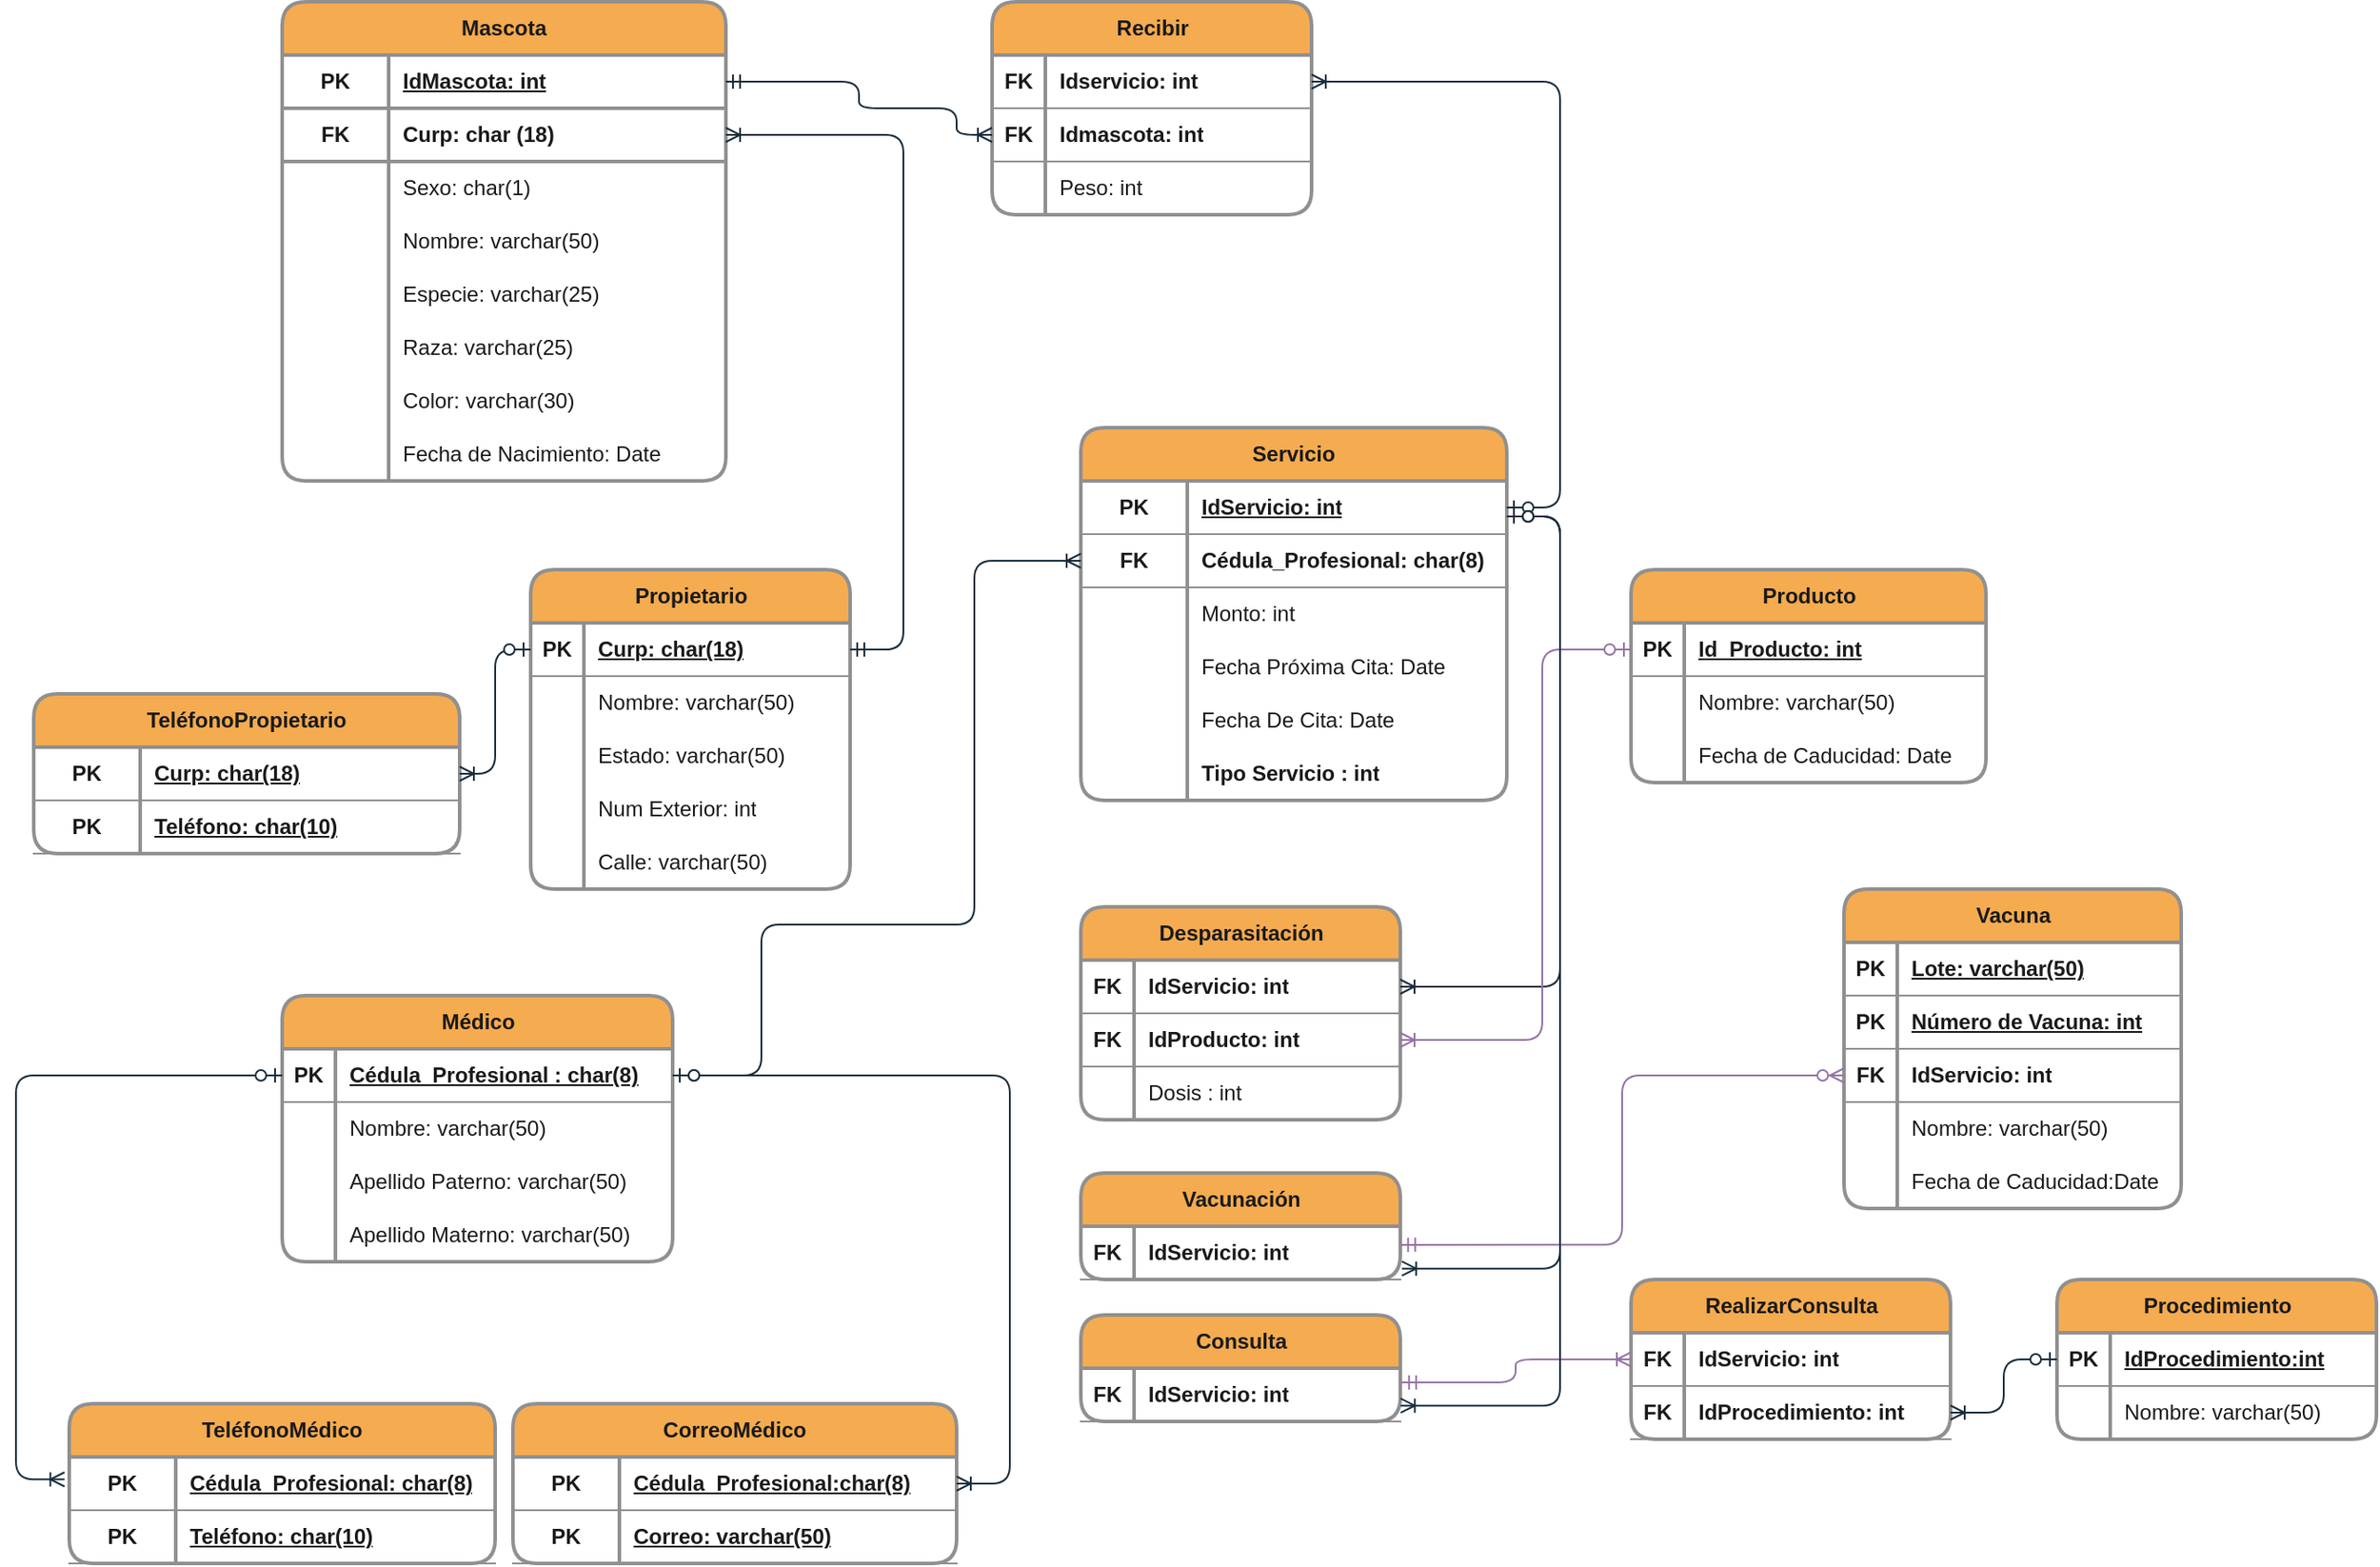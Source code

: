 <mxfile version="24.7.15">
  <diagram name="Page-1" id="LfK0cgTPdi2CfclBO0No">
    <mxGraphModel grid="1" page="1" gridSize="10" guides="1" tooltips="1" connect="1" arrows="1" fold="1" pageScale="1" pageWidth="850" pageHeight="1100" math="0" shadow="0">
      <root>
        <mxCell id="0" />
        <mxCell id="1" parent="0" />
        <mxCell id="v_JKExhEgYfvS75uBkVz-1" value="Médico" style="shape=table;startSize=30;container=1;collapsible=1;childLayout=tableLayout;fixedRows=1;rowLines=0;fontStyle=1;align=center;resizeLast=1;html=1;strokeWidth=2;labelBackgroundColor=none;fillColor=#F5AB50;strokeColor=#909090;fontColor=#1A1A1A;rounded=1;" vertex="1" parent="1">
          <mxGeometry x="160" y="600" width="220" height="150" as="geometry" />
        </mxCell>
        <mxCell id="v_JKExhEgYfvS75uBkVz-2" value="" style="shape=tableRow;horizontal=0;startSize=0;swimlaneHead=0;swimlaneBody=0;fillColor=none;collapsible=0;dropTarget=0;points=[[0,0.5],[1,0.5]];portConstraint=eastwest;top=0;left=0;right=0;bottom=1;labelBackgroundColor=none;strokeColor=#909090;fontColor=#1A1A1A;rounded=1;" vertex="1" parent="v_JKExhEgYfvS75uBkVz-1">
          <mxGeometry y="30" width="220" height="30" as="geometry" />
        </mxCell>
        <mxCell id="v_JKExhEgYfvS75uBkVz-3" value="PK" style="shape=partialRectangle;connectable=0;fillColor=none;top=0;left=0;bottom=0;right=0;fontStyle=1;overflow=hidden;whiteSpace=wrap;html=1;labelBackgroundColor=none;strokeColor=#909090;fontColor=#1A1A1A;rounded=1;" vertex="1" parent="v_JKExhEgYfvS75uBkVz-2">
          <mxGeometry width="30" height="30" as="geometry">
            <mxRectangle width="30" height="30" as="alternateBounds" />
          </mxGeometry>
        </mxCell>
        <mxCell id="v_JKExhEgYfvS75uBkVz-4" value="Cédula_Profesional : char(8)" style="shape=partialRectangle;connectable=0;fillColor=none;top=0;left=0;bottom=0;right=0;align=left;spacingLeft=6;fontStyle=5;overflow=hidden;whiteSpace=wrap;html=1;labelBackgroundColor=none;strokeColor=#909090;fontColor=#1A1A1A;rounded=1;" vertex="1" parent="v_JKExhEgYfvS75uBkVz-2">
          <mxGeometry x="30" width="190" height="30" as="geometry">
            <mxRectangle width="190" height="30" as="alternateBounds" />
          </mxGeometry>
        </mxCell>
        <mxCell id="v_JKExhEgYfvS75uBkVz-5" value="" style="shape=tableRow;horizontal=0;startSize=0;swimlaneHead=0;swimlaneBody=0;fillColor=none;collapsible=0;dropTarget=0;points=[[0,0.5],[1,0.5]];portConstraint=eastwest;top=0;left=0;right=0;bottom=0;labelBackgroundColor=none;strokeColor=#909090;fontColor=#1A1A1A;rounded=1;" vertex="1" parent="v_JKExhEgYfvS75uBkVz-1">
          <mxGeometry y="60" width="220" height="30" as="geometry" />
        </mxCell>
        <mxCell id="v_JKExhEgYfvS75uBkVz-6" value="" style="shape=partialRectangle;connectable=0;fillColor=none;top=0;left=0;bottom=0;right=0;editable=1;overflow=hidden;whiteSpace=wrap;html=1;labelBackgroundColor=none;strokeColor=#909090;fontColor=#1A1A1A;rounded=1;" vertex="1" parent="v_JKExhEgYfvS75uBkVz-5">
          <mxGeometry width="30" height="30" as="geometry">
            <mxRectangle width="30" height="30" as="alternateBounds" />
          </mxGeometry>
        </mxCell>
        <mxCell id="v_JKExhEgYfvS75uBkVz-7" value="Nombre: varchar(50)" style="shape=partialRectangle;connectable=0;fillColor=none;top=0;left=0;bottom=0;right=0;align=left;spacingLeft=6;overflow=hidden;whiteSpace=wrap;html=1;labelBackgroundColor=none;strokeColor=#909090;fontColor=#1A1A1A;rounded=1;" vertex="1" parent="v_JKExhEgYfvS75uBkVz-5">
          <mxGeometry x="30" width="190" height="30" as="geometry">
            <mxRectangle width="190" height="30" as="alternateBounds" />
          </mxGeometry>
        </mxCell>
        <mxCell id="v_JKExhEgYfvS75uBkVz-8" value="" style="shape=tableRow;horizontal=0;startSize=0;swimlaneHead=0;swimlaneBody=0;fillColor=none;collapsible=0;dropTarget=0;points=[[0,0.5],[1,0.5]];portConstraint=eastwest;top=0;left=0;right=0;bottom=0;labelBackgroundColor=none;strokeColor=#909090;fontColor=#1A1A1A;rounded=1;" vertex="1" parent="v_JKExhEgYfvS75uBkVz-1">
          <mxGeometry y="90" width="220" height="30" as="geometry" />
        </mxCell>
        <mxCell id="v_JKExhEgYfvS75uBkVz-9" value="" style="shape=partialRectangle;connectable=0;fillColor=none;top=0;left=0;bottom=0;right=0;editable=1;overflow=hidden;whiteSpace=wrap;html=1;labelBackgroundColor=none;strokeColor=#909090;fontColor=#1A1A1A;rounded=1;" vertex="1" parent="v_JKExhEgYfvS75uBkVz-8">
          <mxGeometry width="30" height="30" as="geometry">
            <mxRectangle width="30" height="30" as="alternateBounds" />
          </mxGeometry>
        </mxCell>
        <mxCell id="v_JKExhEgYfvS75uBkVz-10" value="Apellido Paterno: varchar(50)" style="shape=partialRectangle;connectable=0;fillColor=none;top=0;left=0;bottom=0;right=0;align=left;spacingLeft=6;overflow=hidden;whiteSpace=wrap;html=1;labelBackgroundColor=none;strokeColor=#909090;fontColor=#1A1A1A;rounded=1;" vertex="1" parent="v_JKExhEgYfvS75uBkVz-8">
          <mxGeometry x="30" width="190" height="30" as="geometry">
            <mxRectangle width="190" height="30" as="alternateBounds" />
          </mxGeometry>
        </mxCell>
        <mxCell id="v_JKExhEgYfvS75uBkVz-11" value="" style="shape=tableRow;horizontal=0;startSize=0;swimlaneHead=0;swimlaneBody=0;fillColor=none;collapsible=0;dropTarget=0;points=[[0,0.5],[1,0.5]];portConstraint=eastwest;top=0;left=0;right=0;bottom=0;labelBackgroundColor=none;strokeColor=#909090;fontColor=#1A1A1A;rounded=1;" vertex="1" parent="v_JKExhEgYfvS75uBkVz-1">
          <mxGeometry y="120" width="220" height="30" as="geometry" />
        </mxCell>
        <mxCell id="v_JKExhEgYfvS75uBkVz-12" value="" style="shape=partialRectangle;connectable=0;fillColor=none;top=0;left=0;bottom=0;right=0;editable=1;overflow=hidden;whiteSpace=wrap;html=1;labelBackgroundColor=none;strokeColor=#909090;fontColor=#1A1A1A;rounded=1;" vertex="1" parent="v_JKExhEgYfvS75uBkVz-11">
          <mxGeometry width="30" height="30" as="geometry">
            <mxRectangle width="30" height="30" as="alternateBounds" />
          </mxGeometry>
        </mxCell>
        <mxCell id="v_JKExhEgYfvS75uBkVz-13" value="Apellido Materno: varchar(50)" style="shape=partialRectangle;connectable=0;fillColor=none;top=0;left=0;bottom=0;right=0;align=left;spacingLeft=6;overflow=hidden;whiteSpace=wrap;html=1;labelBackgroundColor=none;strokeColor=#909090;fontColor=#1A1A1A;rounded=1;" vertex="1" parent="v_JKExhEgYfvS75uBkVz-11">
          <mxGeometry x="30" width="190" height="30" as="geometry">
            <mxRectangle width="190" height="30" as="alternateBounds" />
          </mxGeometry>
        </mxCell>
        <mxCell id="uZ8lwnNdzKgt3XwHsGAK-1" value="Propietario" style="shape=table;startSize=30;container=1;collapsible=1;childLayout=tableLayout;fixedRows=1;rowLines=0;fontStyle=1;align=center;resizeLast=1;html=1;strokeWidth=2;labelBackgroundColor=none;fillColor=#F5AB50;strokeColor=#909090;fontColor=#1A1A1A;rounded=1;" vertex="1" parent="1">
          <mxGeometry x="300" y="360" width="180" height="180" as="geometry" />
        </mxCell>
        <mxCell id="uZ8lwnNdzKgt3XwHsGAK-2" value="" style="shape=tableRow;horizontal=0;startSize=0;swimlaneHead=0;swimlaneBody=0;fillColor=none;collapsible=0;dropTarget=0;points=[[0,0.5],[1,0.5]];portConstraint=eastwest;top=0;left=0;right=0;bottom=1;labelBackgroundColor=none;strokeColor=#909090;fontColor=#1A1A1A;rounded=1;" vertex="1" parent="uZ8lwnNdzKgt3XwHsGAK-1">
          <mxGeometry y="30" width="180" height="30" as="geometry" />
        </mxCell>
        <mxCell id="uZ8lwnNdzKgt3XwHsGAK-3" value="PK" style="shape=partialRectangle;connectable=0;fillColor=none;top=0;left=0;bottom=0;right=0;fontStyle=1;overflow=hidden;whiteSpace=wrap;html=1;labelBackgroundColor=none;strokeColor=#909090;fontColor=#1A1A1A;rounded=1;" vertex="1" parent="uZ8lwnNdzKgt3XwHsGAK-2">
          <mxGeometry width="30" height="30" as="geometry">
            <mxRectangle width="30" height="30" as="alternateBounds" />
          </mxGeometry>
        </mxCell>
        <mxCell id="uZ8lwnNdzKgt3XwHsGAK-4" value="Curp: char(18)" style="shape=partialRectangle;connectable=0;fillColor=none;top=0;left=0;bottom=0;right=0;align=left;spacingLeft=6;fontStyle=5;overflow=hidden;whiteSpace=wrap;html=1;labelBackgroundColor=none;strokeColor=#909090;fontColor=#1A1A1A;rounded=1;" vertex="1" parent="uZ8lwnNdzKgt3XwHsGAK-2">
          <mxGeometry x="30" width="150" height="30" as="geometry">
            <mxRectangle width="150" height="30" as="alternateBounds" />
          </mxGeometry>
        </mxCell>
        <mxCell id="uZ8lwnNdzKgt3XwHsGAK-5" value="" style="shape=tableRow;horizontal=0;startSize=0;swimlaneHead=0;swimlaneBody=0;fillColor=none;collapsible=0;dropTarget=0;points=[[0,0.5],[1,0.5]];portConstraint=eastwest;top=0;left=0;right=0;bottom=0;labelBackgroundColor=none;strokeColor=#909090;fontColor=#1A1A1A;rounded=1;" vertex="1" parent="uZ8lwnNdzKgt3XwHsGAK-1">
          <mxGeometry y="60" width="180" height="30" as="geometry" />
        </mxCell>
        <mxCell id="uZ8lwnNdzKgt3XwHsGAK-6" value="" style="shape=partialRectangle;connectable=0;fillColor=none;top=0;left=0;bottom=0;right=0;editable=1;overflow=hidden;whiteSpace=wrap;html=1;labelBackgroundColor=none;strokeColor=#909090;fontColor=#1A1A1A;rounded=1;" vertex="1" parent="uZ8lwnNdzKgt3XwHsGAK-5">
          <mxGeometry width="30" height="30" as="geometry">
            <mxRectangle width="30" height="30" as="alternateBounds" />
          </mxGeometry>
        </mxCell>
        <mxCell id="uZ8lwnNdzKgt3XwHsGAK-7" value="Nombre: varchar(50)" style="shape=partialRectangle;connectable=0;fillColor=none;top=0;left=0;bottom=0;right=0;align=left;spacingLeft=6;overflow=hidden;whiteSpace=wrap;html=1;labelBackgroundColor=none;strokeColor=#909090;fontColor=#1A1A1A;rounded=1;" vertex="1" parent="uZ8lwnNdzKgt3XwHsGAK-5">
          <mxGeometry x="30" width="150" height="30" as="geometry">
            <mxRectangle width="150" height="30" as="alternateBounds" />
          </mxGeometry>
        </mxCell>
        <mxCell id="uZ8lwnNdzKgt3XwHsGAK-8" value="" style="shape=tableRow;horizontal=0;startSize=0;swimlaneHead=0;swimlaneBody=0;fillColor=none;collapsible=0;dropTarget=0;points=[[0,0.5],[1,0.5]];portConstraint=eastwest;top=0;left=0;right=0;bottom=0;labelBackgroundColor=none;strokeColor=#909090;fontColor=#1A1A1A;rounded=1;" vertex="1" parent="uZ8lwnNdzKgt3XwHsGAK-1">
          <mxGeometry y="90" width="180" height="30" as="geometry" />
        </mxCell>
        <mxCell id="uZ8lwnNdzKgt3XwHsGAK-9" value="" style="shape=partialRectangle;connectable=0;fillColor=none;top=0;left=0;bottom=0;right=0;editable=1;overflow=hidden;whiteSpace=wrap;html=1;labelBackgroundColor=none;strokeColor=#909090;fontColor=#1A1A1A;rounded=1;" vertex="1" parent="uZ8lwnNdzKgt3XwHsGAK-8">
          <mxGeometry width="30" height="30" as="geometry">
            <mxRectangle width="30" height="30" as="alternateBounds" />
          </mxGeometry>
        </mxCell>
        <mxCell id="uZ8lwnNdzKgt3XwHsGAK-10" value="Estado: varchar(50)" style="shape=partialRectangle;connectable=0;fillColor=none;top=0;left=0;bottom=0;right=0;align=left;spacingLeft=6;overflow=hidden;whiteSpace=wrap;html=1;labelBackgroundColor=none;strokeColor=#909090;fontColor=#1A1A1A;rounded=1;" vertex="1" parent="uZ8lwnNdzKgt3XwHsGAK-8">
          <mxGeometry x="30" width="150" height="30" as="geometry">
            <mxRectangle width="150" height="30" as="alternateBounds" />
          </mxGeometry>
        </mxCell>
        <mxCell id="uZ8lwnNdzKgt3XwHsGAK-11" value="" style="shape=tableRow;horizontal=0;startSize=0;swimlaneHead=0;swimlaneBody=0;fillColor=none;collapsible=0;dropTarget=0;points=[[0,0.5],[1,0.5]];portConstraint=eastwest;top=0;left=0;right=0;bottom=0;labelBackgroundColor=none;strokeColor=#909090;fontColor=#1A1A1A;rounded=1;" vertex="1" parent="uZ8lwnNdzKgt3XwHsGAK-1">
          <mxGeometry y="120" width="180" height="30" as="geometry" />
        </mxCell>
        <mxCell id="uZ8lwnNdzKgt3XwHsGAK-12" value="" style="shape=partialRectangle;connectable=0;fillColor=none;top=0;left=0;bottom=0;right=0;editable=1;overflow=hidden;whiteSpace=wrap;html=1;labelBackgroundColor=none;strokeColor=#909090;fontColor=#1A1A1A;rounded=1;" vertex="1" parent="uZ8lwnNdzKgt3XwHsGAK-11">
          <mxGeometry width="30" height="30" as="geometry">
            <mxRectangle width="30" height="30" as="alternateBounds" />
          </mxGeometry>
        </mxCell>
        <mxCell id="uZ8lwnNdzKgt3XwHsGAK-13" value="Num Exterior: int" style="shape=partialRectangle;connectable=0;fillColor=none;top=0;left=0;bottom=0;right=0;align=left;spacingLeft=6;overflow=hidden;whiteSpace=wrap;html=1;labelBackgroundColor=none;strokeColor=#909090;fontColor=#1A1A1A;rounded=1;" vertex="1" parent="uZ8lwnNdzKgt3XwHsGAK-11">
          <mxGeometry x="30" width="150" height="30" as="geometry">
            <mxRectangle width="150" height="30" as="alternateBounds" />
          </mxGeometry>
        </mxCell>
        <mxCell id="uZ8lwnNdzKgt3XwHsGAK-14" value="" style="shape=tableRow;horizontal=0;startSize=0;swimlaneHead=0;swimlaneBody=0;fillColor=none;collapsible=0;dropTarget=0;points=[[0,0.5],[1,0.5]];portConstraint=eastwest;top=0;left=0;right=0;bottom=0;labelBackgroundColor=none;strokeColor=#909090;fontColor=#1A1A1A;rounded=1;" vertex="1" parent="uZ8lwnNdzKgt3XwHsGAK-1">
          <mxGeometry y="150" width="180" height="30" as="geometry" />
        </mxCell>
        <mxCell id="uZ8lwnNdzKgt3XwHsGAK-15" value="" style="shape=partialRectangle;connectable=0;fillColor=none;top=0;left=0;bottom=0;right=0;editable=1;overflow=hidden;whiteSpace=wrap;html=1;labelBackgroundColor=none;strokeColor=#909090;fontColor=#1A1A1A;rounded=1;" vertex="1" parent="uZ8lwnNdzKgt3XwHsGAK-14">
          <mxGeometry width="30" height="30" as="geometry">
            <mxRectangle width="30" height="30" as="alternateBounds" />
          </mxGeometry>
        </mxCell>
        <mxCell id="uZ8lwnNdzKgt3XwHsGAK-16" value="Calle: varchar(50)" style="shape=partialRectangle;connectable=0;fillColor=none;top=0;left=0;bottom=0;right=0;align=left;spacingLeft=6;overflow=hidden;whiteSpace=wrap;html=1;labelBackgroundColor=none;strokeColor=#909090;fontColor=#1A1A1A;rounded=1;" vertex="1" parent="uZ8lwnNdzKgt3XwHsGAK-14">
          <mxGeometry x="30" width="150" height="30" as="geometry">
            <mxRectangle width="150" height="30" as="alternateBounds" />
          </mxGeometry>
        </mxCell>
        <mxCell id="uZ8lwnNdzKgt3XwHsGAK-17" value="Procedimiento" style="shape=table;startSize=30;container=1;collapsible=1;childLayout=tableLayout;fixedRows=1;rowLines=0;fontStyle=1;align=center;resizeLast=1;html=1;strokeWidth=2;labelBackgroundColor=none;fillColor=#F5AB50;strokeColor=#909090;fontColor=#1A1A1A;rounded=1;" vertex="1" parent="1">
          <mxGeometry x="1160" y="760" width="180" height="90" as="geometry" />
        </mxCell>
        <mxCell id="uZ8lwnNdzKgt3XwHsGAK-18" value="" style="shape=tableRow;horizontal=0;startSize=0;swimlaneHead=0;swimlaneBody=0;fillColor=none;collapsible=0;dropTarget=0;points=[[0,0.5],[1,0.5]];portConstraint=eastwest;top=0;left=0;right=0;bottom=1;labelBackgroundColor=none;strokeColor=#909090;fontColor=#1A1A1A;rounded=1;" vertex="1" parent="uZ8lwnNdzKgt3XwHsGAK-17">
          <mxGeometry y="30" width="180" height="30" as="geometry" />
        </mxCell>
        <mxCell id="uZ8lwnNdzKgt3XwHsGAK-19" value="PK" style="shape=partialRectangle;connectable=0;fillColor=none;top=0;left=0;bottom=0;right=0;fontStyle=1;overflow=hidden;whiteSpace=wrap;html=1;labelBackgroundColor=none;strokeColor=#909090;fontColor=#1A1A1A;rounded=1;" vertex="1" parent="uZ8lwnNdzKgt3XwHsGAK-18">
          <mxGeometry width="30" height="30" as="geometry">
            <mxRectangle width="30" height="30" as="alternateBounds" />
          </mxGeometry>
        </mxCell>
        <mxCell id="uZ8lwnNdzKgt3XwHsGAK-20" value="IdProcedimiento:int" style="shape=partialRectangle;connectable=0;fillColor=none;top=0;left=0;bottom=0;right=0;align=left;spacingLeft=6;fontStyle=5;overflow=hidden;whiteSpace=wrap;html=1;labelBackgroundColor=none;strokeColor=#909090;fontColor=#1A1A1A;rounded=1;" vertex="1" parent="uZ8lwnNdzKgt3XwHsGAK-18">
          <mxGeometry x="30" width="150" height="30" as="geometry">
            <mxRectangle width="150" height="30" as="alternateBounds" />
          </mxGeometry>
        </mxCell>
        <mxCell id="uZ8lwnNdzKgt3XwHsGAK-21" value="" style="shape=tableRow;horizontal=0;startSize=0;swimlaneHead=0;swimlaneBody=0;fillColor=none;collapsible=0;dropTarget=0;points=[[0,0.5],[1,0.5]];portConstraint=eastwest;top=0;left=0;right=0;bottom=0;labelBackgroundColor=none;strokeColor=#909090;fontColor=#1A1A1A;rounded=1;" vertex="1" parent="uZ8lwnNdzKgt3XwHsGAK-17">
          <mxGeometry y="60" width="180" height="30" as="geometry" />
        </mxCell>
        <mxCell id="uZ8lwnNdzKgt3XwHsGAK-22" value="" style="shape=partialRectangle;connectable=0;fillColor=none;top=0;left=0;bottom=0;right=0;editable=1;overflow=hidden;whiteSpace=wrap;html=1;labelBackgroundColor=none;strokeColor=#909090;fontColor=#1A1A1A;rounded=1;" vertex="1" parent="uZ8lwnNdzKgt3XwHsGAK-21">
          <mxGeometry width="30" height="30" as="geometry">
            <mxRectangle width="30" height="30" as="alternateBounds" />
          </mxGeometry>
        </mxCell>
        <mxCell id="uZ8lwnNdzKgt3XwHsGAK-23" value="Nombre: varchar(50)" style="shape=partialRectangle;connectable=0;fillColor=none;top=0;left=0;bottom=0;right=0;align=left;spacingLeft=6;overflow=hidden;whiteSpace=wrap;html=1;labelBackgroundColor=none;strokeColor=#909090;fontColor=#1A1A1A;rounded=1;" vertex="1" parent="uZ8lwnNdzKgt3XwHsGAK-21">
          <mxGeometry x="30" width="150" height="30" as="geometry">
            <mxRectangle width="150" height="30" as="alternateBounds" />
          </mxGeometry>
        </mxCell>
        <mxCell id="v_JKExhEgYfvS75uBkVz-20" value="TeléfonoMédico" style="shape=table;startSize=30;container=1;collapsible=1;childLayout=tableLayout;fixedRows=1;rowLines=0;fontStyle=1;align=center;resizeLast=1;html=1;whiteSpace=wrap;strokeWidth=2;labelBackgroundColor=none;fillColor=#F5AB50;strokeColor=#909090;fontColor=#1A1A1A;rounded=1;" vertex="1" parent="1">
          <mxGeometry x="40" y="830" width="240" height="90" as="geometry" />
        </mxCell>
        <mxCell id="v_JKExhEgYfvS75uBkVz-21" value="" style="shape=tableRow;horizontal=0;startSize=0;swimlaneHead=0;swimlaneBody=0;fillColor=none;collapsible=0;dropTarget=0;points=[[0,0.5],[1,0.5]];portConstraint=eastwest;top=0;left=0;right=0;bottom=1;html=1;labelBackgroundColor=none;strokeColor=#909090;fontColor=#1A1A1A;rounded=1;" vertex="1" parent="v_JKExhEgYfvS75uBkVz-20">
          <mxGeometry y="30" width="240" height="30" as="geometry" />
        </mxCell>
        <mxCell id="v_JKExhEgYfvS75uBkVz-22" value="PK" style="shape=partialRectangle;connectable=0;fillColor=none;top=0;left=0;bottom=0;right=0;fontStyle=1;overflow=hidden;html=1;whiteSpace=wrap;labelBackgroundColor=none;strokeColor=#909090;fontColor=#1A1A1A;rounded=1;" vertex="1" parent="v_JKExhEgYfvS75uBkVz-21">
          <mxGeometry width="60" height="30" as="geometry">
            <mxRectangle width="60" height="30" as="alternateBounds" />
          </mxGeometry>
        </mxCell>
        <mxCell id="v_JKExhEgYfvS75uBkVz-23" value="&lt;u&gt;Cédula_Profesional: char(8)&lt;/u&gt;" style="shape=partialRectangle;connectable=0;fillColor=none;top=0;left=0;bottom=0;right=0;align=left;spacingLeft=6;fontStyle=1;overflow=hidden;html=1;whiteSpace=wrap;labelBackgroundColor=none;strokeColor=#909090;fontColor=#1A1A1A;rounded=1;" vertex="1" parent="v_JKExhEgYfvS75uBkVz-21">
          <mxGeometry x="60" width="180" height="30" as="geometry">
            <mxRectangle width="180" height="30" as="alternateBounds" />
          </mxGeometry>
        </mxCell>
        <mxCell id="v_JKExhEgYfvS75uBkVz-24" value="" style="shape=tableRow;horizontal=0;startSize=0;swimlaneHead=0;swimlaneBody=0;fillColor=none;collapsible=0;dropTarget=0;points=[[0,0.5],[1,0.5]];portConstraint=eastwest;top=0;left=0;right=0;bottom=1;html=1;labelBackgroundColor=none;strokeColor=#909090;fontColor=#1A1A1A;rounded=1;" vertex="1" parent="v_JKExhEgYfvS75uBkVz-20">
          <mxGeometry y="60" width="240" height="30" as="geometry" />
        </mxCell>
        <mxCell id="v_JKExhEgYfvS75uBkVz-25" value="PK" style="shape=partialRectangle;connectable=0;fillColor=none;top=0;left=0;bottom=0;right=0;fontStyle=1;overflow=hidden;html=1;whiteSpace=wrap;labelBackgroundColor=none;strokeColor=#909090;fontColor=#1A1A1A;rounded=1;" vertex="1" parent="v_JKExhEgYfvS75uBkVz-24">
          <mxGeometry width="60" height="30" as="geometry">
            <mxRectangle width="60" height="30" as="alternateBounds" />
          </mxGeometry>
        </mxCell>
        <mxCell id="v_JKExhEgYfvS75uBkVz-26" value="&lt;u&gt;Teléfono: char(10)&lt;/u&gt;" style="shape=partialRectangle;connectable=0;fillColor=none;top=0;left=0;bottom=0;right=0;align=left;spacingLeft=6;fontStyle=1;overflow=hidden;html=1;whiteSpace=wrap;labelBackgroundColor=none;strokeColor=#909090;fontColor=#1A1A1A;rounded=1;" vertex="1" parent="v_JKExhEgYfvS75uBkVz-24">
          <mxGeometry x="60" width="180" height="30" as="geometry">
            <mxRectangle width="180" height="30" as="alternateBounds" />
          </mxGeometry>
        </mxCell>
        <mxCell id="uZ8lwnNdzKgt3XwHsGAK-33" value="Vacuna" style="shape=table;startSize=30;container=1;collapsible=1;childLayout=tableLayout;fixedRows=1;rowLines=0;fontStyle=1;align=center;resizeLast=1;html=1;strokeWidth=2;labelBackgroundColor=none;fillColor=#F5AB50;strokeColor=#909090;fontColor=#1A1A1A;rounded=1;" vertex="1" parent="1">
          <mxGeometry x="1040" y="540" width="190" height="180" as="geometry" />
        </mxCell>
        <mxCell id="uZ8lwnNdzKgt3XwHsGAK-34" value="" style="shape=tableRow;horizontal=0;startSize=0;swimlaneHead=0;swimlaneBody=0;fillColor=none;collapsible=0;dropTarget=0;points=[[0,0.5],[1,0.5]];portConstraint=eastwest;top=0;left=0;right=0;bottom=1;labelBackgroundColor=none;strokeColor=#909090;fontColor=#1A1A1A;rounded=1;" vertex="1" parent="uZ8lwnNdzKgt3XwHsGAK-33">
          <mxGeometry y="30" width="190" height="30" as="geometry" />
        </mxCell>
        <mxCell id="uZ8lwnNdzKgt3XwHsGAK-35" value="PK" style="shape=partialRectangle;connectable=0;fillColor=none;top=0;left=0;bottom=0;right=0;fontStyle=1;overflow=hidden;whiteSpace=wrap;html=1;labelBackgroundColor=none;strokeColor=#909090;fontColor=#1A1A1A;rounded=1;" vertex="1" parent="uZ8lwnNdzKgt3XwHsGAK-34">
          <mxGeometry width="30" height="30" as="geometry">
            <mxRectangle width="30" height="30" as="alternateBounds" />
          </mxGeometry>
        </mxCell>
        <mxCell id="uZ8lwnNdzKgt3XwHsGAK-36" value="Lote: varchar(50)" style="shape=partialRectangle;connectable=0;fillColor=none;top=0;left=0;bottom=0;right=0;align=left;spacingLeft=6;fontStyle=5;overflow=hidden;whiteSpace=wrap;html=1;labelBackgroundColor=none;strokeColor=#909090;fontColor=#1A1A1A;rounded=1;" vertex="1" parent="uZ8lwnNdzKgt3XwHsGAK-34">
          <mxGeometry x="30" width="160" height="30" as="geometry">
            <mxRectangle width="160" height="30" as="alternateBounds" />
          </mxGeometry>
        </mxCell>
        <mxCell id="uZ8lwnNdzKgt3XwHsGAK-40" value="" style="shape=tableRow;horizontal=0;startSize=0;swimlaneHead=0;swimlaneBody=0;fillColor=none;collapsible=0;dropTarget=0;points=[[0,0.5],[1,0.5]];portConstraint=eastwest;top=0;left=0;right=0;bottom=1;labelBackgroundColor=none;strokeColor=#909090;fontColor=#1A1A1A;rounded=1;" vertex="1" parent="uZ8lwnNdzKgt3XwHsGAK-33">
          <mxGeometry y="60" width="190" height="30" as="geometry" />
        </mxCell>
        <mxCell id="uZ8lwnNdzKgt3XwHsGAK-41" value="PK" style="shape=partialRectangle;connectable=0;fillColor=none;top=0;left=0;bottom=0;right=0;fontStyle=1;overflow=hidden;whiteSpace=wrap;html=1;labelBackgroundColor=none;strokeColor=#909090;fontColor=#1A1A1A;rounded=1;" vertex="1" parent="uZ8lwnNdzKgt3XwHsGAK-40">
          <mxGeometry width="30" height="30" as="geometry">
            <mxRectangle width="30" height="30" as="alternateBounds" />
          </mxGeometry>
        </mxCell>
        <mxCell id="uZ8lwnNdzKgt3XwHsGAK-42" value="Número de Vacuna: int" style="shape=partialRectangle;connectable=0;fillColor=none;top=0;left=0;bottom=0;right=0;align=left;spacingLeft=6;fontStyle=5;overflow=hidden;whiteSpace=wrap;html=1;labelBackgroundColor=none;strokeColor=#909090;fontColor=#1A1A1A;rounded=1;" vertex="1" parent="uZ8lwnNdzKgt3XwHsGAK-40">
          <mxGeometry x="30" width="160" height="30" as="geometry">
            <mxRectangle width="160" height="30" as="alternateBounds" />
          </mxGeometry>
        </mxCell>
        <mxCell id="uZ8lwnNdzKgt3XwHsGAK-46" value="" style="shape=tableRow;horizontal=0;startSize=0;swimlaneHead=0;swimlaneBody=0;fillColor=none;collapsible=0;dropTarget=0;points=[[0,0.5],[1,0.5]];portConstraint=eastwest;top=0;left=0;right=0;bottom=1;labelBackgroundColor=none;strokeColor=#909090;fontColor=#1A1A1A;rounded=1;" vertex="1" parent="uZ8lwnNdzKgt3XwHsGAK-33">
          <mxGeometry y="90" width="190" height="30" as="geometry" />
        </mxCell>
        <mxCell id="uZ8lwnNdzKgt3XwHsGAK-47" value="FK" style="shape=partialRectangle;connectable=0;fillColor=none;top=0;left=0;bottom=0;right=0;fontStyle=1;overflow=hidden;whiteSpace=wrap;html=1;labelBackgroundColor=none;strokeColor=#909090;fontColor=#1A1A1A;rounded=1;" vertex="1" parent="uZ8lwnNdzKgt3XwHsGAK-46">
          <mxGeometry width="30" height="30" as="geometry">
            <mxRectangle width="30" height="30" as="alternateBounds" />
          </mxGeometry>
        </mxCell>
        <mxCell id="uZ8lwnNdzKgt3XwHsGAK-48" value="IdServicio: int" style="shape=partialRectangle;connectable=0;fillColor=none;top=0;left=0;bottom=0;right=0;align=left;spacingLeft=6;fontStyle=1;overflow=hidden;whiteSpace=wrap;html=1;labelBackgroundColor=none;strokeColor=#909090;fontColor=#1A1A1A;rounded=1;" vertex="1" parent="uZ8lwnNdzKgt3XwHsGAK-46">
          <mxGeometry x="30" width="160" height="30" as="geometry">
            <mxRectangle width="160" height="30" as="alternateBounds" />
          </mxGeometry>
        </mxCell>
        <mxCell id="uZ8lwnNdzKgt3XwHsGAK-37" value="" style="shape=tableRow;horizontal=0;startSize=0;swimlaneHead=0;swimlaneBody=0;fillColor=none;collapsible=0;dropTarget=0;points=[[0,0.5],[1,0.5]];portConstraint=eastwest;top=0;left=0;right=0;bottom=0;labelBackgroundColor=none;strokeColor=#909090;fontColor=#1A1A1A;rounded=1;" vertex="1" parent="uZ8lwnNdzKgt3XwHsGAK-33">
          <mxGeometry y="120" width="190" height="30" as="geometry" />
        </mxCell>
        <mxCell id="uZ8lwnNdzKgt3XwHsGAK-38" value="" style="shape=partialRectangle;connectable=0;fillColor=none;top=0;left=0;bottom=0;right=0;editable=1;overflow=hidden;whiteSpace=wrap;html=1;labelBackgroundColor=none;strokeColor=#909090;fontColor=#1A1A1A;rounded=1;" vertex="1" parent="uZ8lwnNdzKgt3XwHsGAK-37">
          <mxGeometry width="30" height="30" as="geometry">
            <mxRectangle width="30" height="30" as="alternateBounds" />
          </mxGeometry>
        </mxCell>
        <mxCell id="uZ8lwnNdzKgt3XwHsGAK-39" value="Nombre: varchar(50)" style="shape=partialRectangle;connectable=0;fillColor=none;top=0;left=0;bottom=0;right=0;align=left;spacingLeft=6;overflow=hidden;whiteSpace=wrap;html=1;labelBackgroundColor=none;strokeColor=#909090;fontColor=#1A1A1A;rounded=1;" vertex="1" parent="uZ8lwnNdzKgt3XwHsGAK-37">
          <mxGeometry x="30" width="160" height="30" as="geometry">
            <mxRectangle width="160" height="30" as="alternateBounds" />
          </mxGeometry>
        </mxCell>
        <mxCell id="uZ8lwnNdzKgt3XwHsGAK-43" value="" style="shape=tableRow;horizontal=0;startSize=0;swimlaneHead=0;swimlaneBody=0;fillColor=none;collapsible=0;dropTarget=0;points=[[0,0.5],[1,0.5]];portConstraint=eastwest;top=0;left=0;right=0;bottom=0;labelBackgroundColor=none;strokeColor=#909090;fontColor=#1A1A1A;rounded=1;" vertex="1" parent="uZ8lwnNdzKgt3XwHsGAK-33">
          <mxGeometry y="150" width="190" height="30" as="geometry" />
        </mxCell>
        <mxCell id="uZ8lwnNdzKgt3XwHsGAK-44" value="" style="shape=partialRectangle;connectable=0;fillColor=none;top=0;left=0;bottom=0;right=0;editable=1;overflow=hidden;whiteSpace=wrap;html=1;labelBackgroundColor=none;strokeColor=#909090;fontColor=#1A1A1A;rounded=1;" vertex="1" parent="uZ8lwnNdzKgt3XwHsGAK-43">
          <mxGeometry width="30" height="30" as="geometry">
            <mxRectangle width="30" height="30" as="alternateBounds" />
          </mxGeometry>
        </mxCell>
        <mxCell id="uZ8lwnNdzKgt3XwHsGAK-45" value="Fecha de Caducidad:Date" style="shape=partialRectangle;connectable=0;fillColor=none;top=0;left=0;bottom=0;right=0;align=left;spacingLeft=6;overflow=hidden;whiteSpace=wrap;html=1;labelBackgroundColor=none;strokeColor=#909090;fontColor=#1A1A1A;rounded=1;" vertex="1" parent="uZ8lwnNdzKgt3XwHsGAK-43">
          <mxGeometry x="30" width="160" height="30" as="geometry">
            <mxRectangle width="160" height="30" as="alternateBounds" />
          </mxGeometry>
        </mxCell>
        <mxCell id="v_JKExhEgYfvS75uBkVz-33" value="CorreoMédico" style="shape=table;startSize=30;container=1;collapsible=1;childLayout=tableLayout;fixedRows=1;rowLines=0;fontStyle=1;align=center;resizeLast=1;html=1;whiteSpace=wrap;strokeWidth=2;labelBackgroundColor=none;fillColor=#F5AB50;strokeColor=#909090;fontColor=#1A1A1A;rounded=1;" vertex="1" parent="1">
          <mxGeometry x="290" y="830" width="250" height="90" as="geometry" />
        </mxCell>
        <mxCell id="v_JKExhEgYfvS75uBkVz-34" value="" style="shape=tableRow;horizontal=0;startSize=0;swimlaneHead=0;swimlaneBody=0;fillColor=none;collapsible=0;dropTarget=0;points=[[0,0.5],[1,0.5]];portConstraint=eastwest;top=0;left=0;right=0;bottom=1;html=1;labelBackgroundColor=none;strokeColor=#909090;fontColor=#1A1A1A;rounded=1;" vertex="1" parent="v_JKExhEgYfvS75uBkVz-33">
          <mxGeometry y="30" width="250" height="30" as="geometry" />
        </mxCell>
        <mxCell id="v_JKExhEgYfvS75uBkVz-35" value="PK" style="shape=partialRectangle;connectable=0;fillColor=none;top=0;left=0;bottom=0;right=0;fontStyle=1;overflow=hidden;html=1;whiteSpace=wrap;labelBackgroundColor=none;strokeColor=#909090;fontColor=#1A1A1A;rounded=1;" vertex="1" parent="v_JKExhEgYfvS75uBkVz-34">
          <mxGeometry width="60" height="30" as="geometry">
            <mxRectangle width="60" height="30" as="alternateBounds" />
          </mxGeometry>
        </mxCell>
        <mxCell id="v_JKExhEgYfvS75uBkVz-36" value="&lt;u&gt;Cédula_Profesional:char(8)&lt;/u&gt;" style="shape=partialRectangle;connectable=0;fillColor=none;top=0;left=0;bottom=0;right=0;align=left;spacingLeft=6;fontStyle=1;overflow=hidden;html=1;whiteSpace=wrap;labelBackgroundColor=none;strokeColor=#909090;fontColor=#1A1A1A;rounded=1;" vertex="1" parent="v_JKExhEgYfvS75uBkVz-34">
          <mxGeometry x="60" width="190" height="30" as="geometry">
            <mxRectangle width="190" height="30" as="alternateBounds" />
          </mxGeometry>
        </mxCell>
        <mxCell id="v_JKExhEgYfvS75uBkVz-37" value="" style="shape=tableRow;horizontal=0;startSize=0;swimlaneHead=0;swimlaneBody=0;fillColor=none;collapsible=0;dropTarget=0;points=[[0,0.5],[1,0.5]];portConstraint=eastwest;top=0;left=0;right=0;bottom=1;html=1;labelBackgroundColor=none;strokeColor=#909090;fontColor=#1A1A1A;rounded=1;" vertex="1" parent="v_JKExhEgYfvS75uBkVz-33">
          <mxGeometry y="60" width="250" height="30" as="geometry" />
        </mxCell>
        <mxCell id="v_JKExhEgYfvS75uBkVz-38" value="PK" style="shape=partialRectangle;connectable=0;fillColor=none;top=0;left=0;bottom=0;right=0;fontStyle=1;overflow=hidden;html=1;whiteSpace=wrap;labelBackgroundColor=none;strokeColor=#909090;fontColor=#1A1A1A;rounded=1;" vertex="1" parent="v_JKExhEgYfvS75uBkVz-37">
          <mxGeometry width="60" height="30" as="geometry">
            <mxRectangle width="60" height="30" as="alternateBounds" />
          </mxGeometry>
        </mxCell>
        <mxCell id="v_JKExhEgYfvS75uBkVz-39" value="&lt;u&gt;Correo:&amp;nbsp;varchar(50)&lt;/u&gt;" style="shape=partialRectangle;connectable=0;fillColor=none;top=0;left=0;bottom=0;right=0;align=left;spacingLeft=6;fontStyle=5;overflow=hidden;html=1;whiteSpace=wrap;labelBackgroundColor=none;strokeColor=#909090;fontColor=#1A1A1A;rounded=1;" vertex="1" parent="v_JKExhEgYfvS75uBkVz-37">
          <mxGeometry x="60" width="190" height="30" as="geometry">
            <mxRectangle width="190" height="30" as="alternateBounds" />
          </mxGeometry>
        </mxCell>
        <mxCell id="uZ8lwnNdzKgt3XwHsGAK-65" value="Producto" style="shape=table;startSize=30;container=1;collapsible=1;childLayout=tableLayout;fixedRows=1;rowLines=0;fontStyle=1;align=center;resizeLast=1;html=1;strokeWidth=2;labelBackgroundColor=none;fillColor=#F5AB50;strokeColor=#909090;fontColor=#1A1A1A;rounded=1;" vertex="1" parent="1">
          <mxGeometry x="920" y="360" width="200" height="120" as="geometry" />
        </mxCell>
        <mxCell id="uZ8lwnNdzKgt3XwHsGAK-66" value="" style="shape=tableRow;horizontal=0;startSize=0;swimlaneHead=0;swimlaneBody=0;fillColor=none;collapsible=0;dropTarget=0;points=[[0,0.5],[1,0.5]];portConstraint=eastwest;top=0;left=0;right=0;bottom=1;labelBackgroundColor=none;strokeColor=#909090;fontColor=#1A1A1A;rounded=1;" vertex="1" parent="uZ8lwnNdzKgt3XwHsGAK-65">
          <mxGeometry y="30" width="200" height="30" as="geometry" />
        </mxCell>
        <mxCell id="uZ8lwnNdzKgt3XwHsGAK-67" value="PK" style="shape=partialRectangle;connectable=0;fillColor=none;top=0;left=0;bottom=0;right=0;fontStyle=1;overflow=hidden;whiteSpace=wrap;html=1;labelBackgroundColor=none;strokeColor=#909090;fontColor=#1A1A1A;rounded=1;" vertex="1" parent="uZ8lwnNdzKgt3XwHsGAK-66">
          <mxGeometry width="30" height="30" as="geometry">
            <mxRectangle width="30" height="30" as="alternateBounds" />
          </mxGeometry>
        </mxCell>
        <mxCell id="uZ8lwnNdzKgt3XwHsGAK-68" value="Id_Producto: int" style="shape=partialRectangle;connectable=0;fillColor=none;top=0;left=0;bottom=0;right=0;align=left;spacingLeft=6;fontStyle=5;overflow=hidden;whiteSpace=wrap;html=1;labelBackgroundColor=none;strokeColor=#909090;fontColor=#1A1A1A;rounded=1;" vertex="1" parent="uZ8lwnNdzKgt3XwHsGAK-66">
          <mxGeometry x="30" width="170" height="30" as="geometry">
            <mxRectangle width="170" height="30" as="alternateBounds" />
          </mxGeometry>
        </mxCell>
        <mxCell id="uZ8lwnNdzKgt3XwHsGAK-75" value="" style="shape=tableRow;horizontal=0;startSize=0;swimlaneHead=0;swimlaneBody=0;fillColor=none;collapsible=0;dropTarget=0;points=[[0,0.5],[1,0.5]];portConstraint=eastwest;top=0;left=0;right=0;bottom=0;labelBackgroundColor=none;strokeColor=#909090;fontColor=#1A1A1A;rounded=1;" vertex="1" parent="uZ8lwnNdzKgt3XwHsGAK-65">
          <mxGeometry y="60" width="200" height="30" as="geometry" />
        </mxCell>
        <mxCell id="uZ8lwnNdzKgt3XwHsGAK-76" value="" style="shape=partialRectangle;connectable=0;fillColor=none;top=0;left=0;bottom=0;right=0;editable=1;overflow=hidden;whiteSpace=wrap;html=1;labelBackgroundColor=none;strokeColor=#909090;fontColor=#1A1A1A;rounded=1;" vertex="1" parent="uZ8lwnNdzKgt3XwHsGAK-75">
          <mxGeometry width="30" height="30" as="geometry">
            <mxRectangle width="30" height="30" as="alternateBounds" />
          </mxGeometry>
        </mxCell>
        <mxCell id="uZ8lwnNdzKgt3XwHsGAK-77" value="Nombre: varchar(50)" style="shape=partialRectangle;connectable=0;fillColor=none;top=0;left=0;bottom=0;right=0;align=left;spacingLeft=6;overflow=hidden;whiteSpace=wrap;html=1;labelBackgroundColor=none;strokeColor=#909090;fontColor=#1A1A1A;rounded=1;" vertex="1" parent="uZ8lwnNdzKgt3XwHsGAK-75">
          <mxGeometry x="30" width="170" height="30" as="geometry">
            <mxRectangle width="170" height="30" as="alternateBounds" />
          </mxGeometry>
        </mxCell>
        <mxCell id="uZ8lwnNdzKgt3XwHsGAK-78" value="" style="shape=tableRow;horizontal=0;startSize=0;swimlaneHead=0;swimlaneBody=0;fillColor=none;collapsible=0;dropTarget=0;points=[[0,0.5],[1,0.5]];portConstraint=eastwest;top=0;left=0;right=0;bottom=0;labelBackgroundColor=none;strokeColor=#909090;fontColor=#1A1A1A;rounded=1;" vertex="1" parent="uZ8lwnNdzKgt3XwHsGAK-65">
          <mxGeometry y="90" width="200" height="30" as="geometry" />
        </mxCell>
        <mxCell id="uZ8lwnNdzKgt3XwHsGAK-79" value="" style="shape=partialRectangle;connectable=0;fillColor=none;top=0;left=0;bottom=0;right=0;editable=1;overflow=hidden;whiteSpace=wrap;html=1;labelBackgroundColor=none;strokeColor=#909090;fontColor=#1A1A1A;rounded=1;" vertex="1" parent="uZ8lwnNdzKgt3XwHsGAK-78">
          <mxGeometry width="30" height="30" as="geometry">
            <mxRectangle width="30" height="30" as="alternateBounds" />
          </mxGeometry>
        </mxCell>
        <mxCell id="uZ8lwnNdzKgt3XwHsGAK-80" value="Fecha de Caducidad: Date" style="shape=partialRectangle;connectable=0;fillColor=none;top=0;left=0;bottom=0;right=0;align=left;spacingLeft=6;overflow=hidden;whiteSpace=wrap;html=1;labelBackgroundColor=none;strokeColor=#909090;fontColor=#1A1A1A;rounded=1;" vertex="1" parent="uZ8lwnNdzKgt3XwHsGAK-78">
          <mxGeometry x="30" width="170" height="30" as="geometry">
            <mxRectangle width="170" height="30" as="alternateBounds" />
          </mxGeometry>
        </mxCell>
        <mxCell id="v_JKExhEgYfvS75uBkVz-59" value="Mascota" style="shape=table;startSize=30;container=1;collapsible=1;childLayout=tableLayout;fixedRows=1;rowLines=0;fontStyle=1;align=center;resizeLast=1;html=1;whiteSpace=wrap;fontSize=12;strokeWidth=2;labelBackgroundColor=none;fillColor=#F5AB50;strokeColor=#909090;fontColor=#1A1A1A;rounded=1;" vertex="1" parent="1">
          <mxGeometry x="160" y="40" width="250" height="270" as="geometry" />
        </mxCell>
        <mxCell id="v_JKExhEgYfvS75uBkVz-60" value="" style="shape=tableRow;horizontal=0;startSize=0;swimlaneHead=0;swimlaneBody=0;fillColor=none;collapsible=0;dropTarget=0;points=[[0,0.5],[1,0.5]];portConstraint=eastwest;top=0;left=0;right=0;bottom=1;html=1;strokeWidth=2;labelBackgroundColor=none;strokeColor=#909090;fontColor=#1A1A1A;rounded=1;" vertex="1" parent="v_JKExhEgYfvS75uBkVz-59">
          <mxGeometry y="30" width="250" height="30" as="geometry" />
        </mxCell>
        <mxCell id="v_JKExhEgYfvS75uBkVz-61" value="PK" style="shape=partialRectangle;connectable=0;fillColor=none;top=0;left=0;bottom=0;right=0;fontStyle=1;overflow=hidden;html=1;whiteSpace=wrap;strokeWidth=2;labelBackgroundColor=none;strokeColor=#909090;fontColor=#1A1A1A;rounded=1;" vertex="1" parent="v_JKExhEgYfvS75uBkVz-60">
          <mxGeometry width="60" height="30" as="geometry">
            <mxRectangle width="60" height="30" as="alternateBounds" />
          </mxGeometry>
        </mxCell>
        <mxCell id="v_JKExhEgYfvS75uBkVz-62" value="IdMascota: int" style="shape=partialRectangle;connectable=0;fillColor=none;top=0;left=0;bottom=0;right=0;align=left;spacingLeft=6;fontStyle=5;overflow=hidden;html=1;whiteSpace=wrap;strokeWidth=2;labelBackgroundColor=none;strokeColor=#909090;fontColor=#1A1A1A;rounded=1;" vertex="1" parent="v_JKExhEgYfvS75uBkVz-60">
          <mxGeometry x="60" width="190" height="30" as="geometry">
            <mxRectangle width="190" height="30" as="alternateBounds" />
          </mxGeometry>
        </mxCell>
        <mxCell id="v_JKExhEgYfvS75uBkVz-63" value="" style="shape=tableRow;horizontal=0;startSize=0;swimlaneHead=0;swimlaneBody=0;fillColor=none;collapsible=0;dropTarget=0;points=[[0,0.5],[1,0.5]];portConstraint=eastwest;top=0;left=0;right=0;bottom=1;html=1;strokeWidth=2;labelBackgroundColor=none;strokeColor=#909090;fontColor=#1A1A1A;rounded=1;" vertex="1" parent="v_JKExhEgYfvS75uBkVz-59">
          <mxGeometry y="60" width="250" height="30" as="geometry" />
        </mxCell>
        <mxCell id="v_JKExhEgYfvS75uBkVz-64" value="FK" style="shape=partialRectangle;connectable=0;fillColor=none;top=0;left=0;bottom=0;right=0;fontStyle=1;overflow=hidden;html=1;whiteSpace=wrap;strokeWidth=2;labelBackgroundColor=none;strokeColor=#909090;fontColor=#1A1A1A;rounded=1;" vertex="1" parent="v_JKExhEgYfvS75uBkVz-63">
          <mxGeometry width="60" height="30" as="geometry">
            <mxRectangle width="60" height="30" as="alternateBounds" />
          </mxGeometry>
        </mxCell>
        <mxCell id="v_JKExhEgYfvS75uBkVz-65" value="Curp: char (18)" style="shape=partialRectangle;connectable=0;fillColor=none;top=0;left=0;bottom=0;right=0;align=left;spacingLeft=6;fontStyle=1;overflow=hidden;html=1;whiteSpace=wrap;strokeWidth=2;labelBackgroundColor=none;strokeColor=#909090;fontColor=#1A1A1A;rounded=1;" vertex="1" parent="v_JKExhEgYfvS75uBkVz-63">
          <mxGeometry x="60" width="190" height="30" as="geometry">
            <mxRectangle width="190" height="30" as="alternateBounds" />
          </mxGeometry>
        </mxCell>
        <mxCell id="v_JKExhEgYfvS75uBkVz-66" value="" style="shape=tableRow;horizontal=0;startSize=0;swimlaneHead=0;swimlaneBody=0;fillColor=none;collapsible=0;dropTarget=0;points=[[0,0.5],[1,0.5]];portConstraint=eastwest;top=0;left=0;right=0;bottom=0;html=1;strokeWidth=2;labelBackgroundColor=none;strokeColor=#909090;fontColor=#1A1A1A;rounded=1;" vertex="1" parent="v_JKExhEgYfvS75uBkVz-59">
          <mxGeometry y="90" width="250" height="30" as="geometry" />
        </mxCell>
        <mxCell id="v_JKExhEgYfvS75uBkVz-67" value="" style="shape=partialRectangle;connectable=0;fillColor=none;top=0;left=0;bottom=0;right=0;editable=1;overflow=hidden;html=1;whiteSpace=wrap;strokeWidth=2;labelBackgroundColor=none;strokeColor=#909090;fontColor=#1A1A1A;rounded=1;" vertex="1" parent="v_JKExhEgYfvS75uBkVz-66">
          <mxGeometry width="60" height="30" as="geometry">
            <mxRectangle width="60" height="30" as="alternateBounds" />
          </mxGeometry>
        </mxCell>
        <mxCell id="v_JKExhEgYfvS75uBkVz-68" value="Sexo: char(1)" style="shape=partialRectangle;connectable=0;fillColor=none;top=0;left=0;bottom=0;right=0;align=left;spacingLeft=6;overflow=hidden;html=1;whiteSpace=wrap;strokeWidth=2;labelBackgroundColor=none;strokeColor=#909090;fontColor=#1A1A1A;rounded=1;" vertex="1" parent="v_JKExhEgYfvS75uBkVz-66">
          <mxGeometry x="60" width="190" height="30" as="geometry">
            <mxRectangle width="190" height="30" as="alternateBounds" />
          </mxGeometry>
        </mxCell>
        <mxCell id="v_JKExhEgYfvS75uBkVz-69" value="" style="shape=tableRow;horizontal=0;startSize=0;swimlaneHead=0;swimlaneBody=0;fillColor=none;collapsible=0;dropTarget=0;points=[[0,0.5],[1,0.5]];portConstraint=eastwest;top=0;left=0;right=0;bottom=0;html=1;strokeWidth=2;labelBackgroundColor=none;strokeColor=#909090;fontColor=#1A1A1A;rounded=1;" vertex="1" parent="v_JKExhEgYfvS75uBkVz-59">
          <mxGeometry y="120" width="250" height="30" as="geometry" />
        </mxCell>
        <mxCell id="v_JKExhEgYfvS75uBkVz-70" value="" style="shape=partialRectangle;connectable=0;fillColor=none;top=0;left=0;bottom=0;right=0;editable=1;overflow=hidden;html=1;whiteSpace=wrap;strokeWidth=2;labelBackgroundColor=none;strokeColor=#909090;fontColor=#1A1A1A;rounded=1;" vertex="1" parent="v_JKExhEgYfvS75uBkVz-69">
          <mxGeometry width="60" height="30" as="geometry">
            <mxRectangle width="60" height="30" as="alternateBounds" />
          </mxGeometry>
        </mxCell>
        <mxCell id="v_JKExhEgYfvS75uBkVz-71" value="Nombre: varchar(50)" style="shape=partialRectangle;connectable=0;fillColor=none;top=0;left=0;bottom=0;right=0;align=left;spacingLeft=6;overflow=hidden;html=1;whiteSpace=wrap;strokeWidth=2;labelBackgroundColor=none;strokeColor=#909090;fontColor=#1A1A1A;rounded=1;" vertex="1" parent="v_JKExhEgYfvS75uBkVz-69">
          <mxGeometry x="60" width="190" height="30" as="geometry">
            <mxRectangle width="190" height="30" as="alternateBounds" />
          </mxGeometry>
        </mxCell>
        <mxCell id="v_JKExhEgYfvS75uBkVz-72" value="" style="shape=tableRow;horizontal=0;startSize=0;swimlaneHead=0;swimlaneBody=0;fillColor=none;collapsible=0;dropTarget=0;points=[[0,0.5],[1,0.5]];portConstraint=eastwest;top=0;left=0;right=0;bottom=0;html=1;strokeWidth=2;labelBackgroundColor=none;strokeColor=#909090;fontColor=#1A1A1A;rounded=1;" vertex="1" parent="v_JKExhEgYfvS75uBkVz-59">
          <mxGeometry y="150" width="250" height="30" as="geometry" />
        </mxCell>
        <mxCell id="v_JKExhEgYfvS75uBkVz-73" value="" style="shape=partialRectangle;connectable=0;fillColor=none;top=0;left=0;bottom=0;right=0;editable=1;overflow=hidden;html=1;whiteSpace=wrap;strokeWidth=2;labelBackgroundColor=none;strokeColor=#909090;fontColor=#1A1A1A;rounded=1;" vertex="1" parent="v_JKExhEgYfvS75uBkVz-72">
          <mxGeometry width="60" height="30" as="geometry">
            <mxRectangle width="60" height="30" as="alternateBounds" />
          </mxGeometry>
        </mxCell>
        <mxCell id="v_JKExhEgYfvS75uBkVz-74" value="Especie: varchar(25)" style="shape=partialRectangle;connectable=0;fillColor=none;top=0;left=0;bottom=0;right=0;align=left;spacingLeft=6;overflow=hidden;html=1;whiteSpace=wrap;strokeWidth=2;labelBackgroundColor=none;strokeColor=#909090;fontColor=#1A1A1A;rounded=1;" vertex="1" parent="v_JKExhEgYfvS75uBkVz-72">
          <mxGeometry x="60" width="190" height="30" as="geometry">
            <mxRectangle width="190" height="30" as="alternateBounds" />
          </mxGeometry>
        </mxCell>
        <mxCell id="v_JKExhEgYfvS75uBkVz-75" value="" style="shape=tableRow;horizontal=0;startSize=0;swimlaneHead=0;swimlaneBody=0;fillColor=none;collapsible=0;dropTarget=0;points=[[0,0.5],[1,0.5]];portConstraint=eastwest;top=0;left=0;right=0;bottom=0;html=1;strokeWidth=2;labelBackgroundColor=none;strokeColor=#909090;fontColor=#1A1A1A;rounded=1;" vertex="1" parent="v_JKExhEgYfvS75uBkVz-59">
          <mxGeometry y="180" width="250" height="30" as="geometry" />
        </mxCell>
        <mxCell id="v_JKExhEgYfvS75uBkVz-76" value="" style="shape=partialRectangle;connectable=0;fillColor=none;top=0;left=0;bottom=0;right=0;editable=1;overflow=hidden;html=1;whiteSpace=wrap;strokeWidth=2;labelBackgroundColor=none;strokeColor=#909090;fontColor=#1A1A1A;rounded=1;" vertex="1" parent="v_JKExhEgYfvS75uBkVz-75">
          <mxGeometry width="60" height="30" as="geometry">
            <mxRectangle width="60" height="30" as="alternateBounds" />
          </mxGeometry>
        </mxCell>
        <mxCell id="v_JKExhEgYfvS75uBkVz-77" value="Raza: varchar(25)" style="shape=partialRectangle;connectable=0;fillColor=none;top=0;left=0;bottom=0;right=0;align=left;spacingLeft=6;overflow=hidden;html=1;whiteSpace=wrap;strokeWidth=2;labelBackgroundColor=none;strokeColor=#909090;fontColor=#1A1A1A;rounded=1;" vertex="1" parent="v_JKExhEgYfvS75uBkVz-75">
          <mxGeometry x="60" width="190" height="30" as="geometry">
            <mxRectangle width="190" height="30" as="alternateBounds" />
          </mxGeometry>
        </mxCell>
        <mxCell id="v_JKExhEgYfvS75uBkVz-78" value="" style="shape=tableRow;horizontal=0;startSize=0;swimlaneHead=0;swimlaneBody=0;fillColor=none;collapsible=0;dropTarget=0;points=[[0,0.5],[1,0.5]];portConstraint=eastwest;top=0;left=0;right=0;bottom=0;html=1;strokeWidth=2;labelBackgroundColor=none;strokeColor=#909090;fontColor=#1A1A1A;rounded=1;" vertex="1" parent="v_JKExhEgYfvS75uBkVz-59">
          <mxGeometry y="210" width="250" height="30" as="geometry" />
        </mxCell>
        <mxCell id="v_JKExhEgYfvS75uBkVz-79" value="" style="shape=partialRectangle;connectable=0;fillColor=none;top=0;left=0;bottom=0;right=0;editable=1;overflow=hidden;html=1;whiteSpace=wrap;strokeWidth=2;labelBackgroundColor=none;strokeColor=#909090;fontColor=#1A1A1A;rounded=1;" vertex="1" parent="v_JKExhEgYfvS75uBkVz-78">
          <mxGeometry width="60" height="30" as="geometry">
            <mxRectangle width="60" height="30" as="alternateBounds" />
          </mxGeometry>
        </mxCell>
        <mxCell id="v_JKExhEgYfvS75uBkVz-80" value="Color: varchar(30)" style="shape=partialRectangle;connectable=0;fillColor=none;top=0;left=0;bottom=0;right=0;align=left;spacingLeft=6;overflow=hidden;html=1;whiteSpace=wrap;strokeWidth=2;labelBackgroundColor=none;strokeColor=#909090;fontColor=#1A1A1A;rounded=1;" vertex="1" parent="v_JKExhEgYfvS75uBkVz-78">
          <mxGeometry x="60" width="190" height="30" as="geometry">
            <mxRectangle width="190" height="30" as="alternateBounds" />
          </mxGeometry>
        </mxCell>
        <mxCell id="v_JKExhEgYfvS75uBkVz-81" value="" style="shape=tableRow;horizontal=0;startSize=0;swimlaneHead=0;swimlaneBody=0;fillColor=none;collapsible=0;dropTarget=0;points=[[0,0.5],[1,0.5]];portConstraint=eastwest;top=0;left=0;right=0;bottom=0;html=1;strokeWidth=2;labelBackgroundColor=none;strokeColor=#909090;fontColor=#1A1A1A;rounded=1;" vertex="1" parent="v_JKExhEgYfvS75uBkVz-59">
          <mxGeometry y="240" width="250" height="30" as="geometry" />
        </mxCell>
        <mxCell id="v_JKExhEgYfvS75uBkVz-82" value="" style="shape=partialRectangle;connectable=0;fillColor=none;top=0;left=0;bottom=0;right=0;editable=1;overflow=hidden;html=1;whiteSpace=wrap;strokeWidth=2;labelBackgroundColor=none;strokeColor=#909090;fontColor=#1A1A1A;rounded=1;" vertex="1" parent="v_JKExhEgYfvS75uBkVz-81">
          <mxGeometry width="60" height="30" as="geometry">
            <mxRectangle width="60" height="30" as="alternateBounds" />
          </mxGeometry>
        </mxCell>
        <mxCell id="v_JKExhEgYfvS75uBkVz-83" value="Fecha de Nacimiento: Date" style="shape=partialRectangle;connectable=0;fillColor=none;top=0;left=0;bottom=0;right=0;align=left;spacingLeft=6;overflow=hidden;html=1;whiteSpace=wrap;strokeWidth=2;labelBackgroundColor=none;strokeColor=#909090;fontColor=#1A1A1A;rounded=1;" vertex="1" parent="v_JKExhEgYfvS75uBkVz-81">
          <mxGeometry x="60" width="190" height="30" as="geometry">
            <mxRectangle width="190" height="30" as="alternateBounds" />
          </mxGeometry>
        </mxCell>
        <mxCell id="uZ8lwnNdzKgt3XwHsGAK-81" value="TeléfonoPropietario" style="shape=table;startSize=30;container=1;collapsible=1;childLayout=tableLayout;fixedRows=1;rowLines=0;fontStyle=1;align=center;resizeLast=1;html=1;whiteSpace=wrap;strokeWidth=2;labelBackgroundColor=none;fillColor=#F5AB50;strokeColor=#909090;fontColor=#1A1A1A;rounded=1;" vertex="1" parent="1">
          <mxGeometry x="20" y="430" width="240" height="90" as="geometry" />
        </mxCell>
        <mxCell id="uZ8lwnNdzKgt3XwHsGAK-82" value="" style="shape=tableRow;horizontal=0;startSize=0;swimlaneHead=0;swimlaneBody=0;fillColor=none;collapsible=0;dropTarget=0;points=[[0,0.5],[1,0.5]];portConstraint=eastwest;top=0;left=0;right=0;bottom=1;html=1;labelBackgroundColor=none;strokeColor=#909090;fontColor=#1A1A1A;rounded=1;" vertex="1" parent="uZ8lwnNdzKgt3XwHsGAK-81">
          <mxGeometry y="30" width="240" height="30" as="geometry" />
        </mxCell>
        <mxCell id="uZ8lwnNdzKgt3XwHsGAK-83" value="PK" style="shape=partialRectangle;connectable=0;fillColor=none;top=0;left=0;bottom=0;right=0;fontStyle=1;overflow=hidden;html=1;whiteSpace=wrap;labelBackgroundColor=none;strokeColor=#909090;fontColor=#1A1A1A;rounded=1;" vertex="1" parent="uZ8lwnNdzKgt3XwHsGAK-82">
          <mxGeometry width="60" height="30" as="geometry">
            <mxRectangle width="60" height="30" as="alternateBounds" />
          </mxGeometry>
        </mxCell>
        <mxCell id="uZ8lwnNdzKgt3XwHsGAK-84" value="Curp: char(18)" style="shape=partialRectangle;connectable=0;fillColor=none;top=0;left=0;bottom=0;right=0;align=left;spacingLeft=6;fontStyle=5;overflow=hidden;html=1;whiteSpace=wrap;labelBackgroundColor=none;strokeColor=#909090;fontColor=#1A1A1A;rounded=1;" vertex="1" parent="uZ8lwnNdzKgt3XwHsGAK-82">
          <mxGeometry x="60" width="180" height="30" as="geometry">
            <mxRectangle width="180" height="30" as="alternateBounds" />
          </mxGeometry>
        </mxCell>
        <mxCell id="uZ8lwnNdzKgt3XwHsGAK-85" value="" style="shape=tableRow;horizontal=0;startSize=0;swimlaneHead=0;swimlaneBody=0;fillColor=none;collapsible=0;dropTarget=0;points=[[0,0.5],[1,0.5]];portConstraint=eastwest;top=0;left=0;right=0;bottom=1;html=1;labelBackgroundColor=none;strokeColor=#909090;fontColor=#1A1A1A;rounded=1;" vertex="1" parent="uZ8lwnNdzKgt3XwHsGAK-81">
          <mxGeometry y="60" width="240" height="30" as="geometry" />
        </mxCell>
        <mxCell id="uZ8lwnNdzKgt3XwHsGAK-86" value="PK" style="shape=partialRectangle;connectable=0;fillColor=none;top=0;left=0;bottom=0;right=0;fontStyle=1;overflow=hidden;html=1;whiteSpace=wrap;labelBackgroundColor=none;strokeColor=#909090;fontColor=#1A1A1A;rounded=1;" vertex="1" parent="uZ8lwnNdzKgt3XwHsGAK-85">
          <mxGeometry width="60" height="30" as="geometry">
            <mxRectangle width="60" height="30" as="alternateBounds" />
          </mxGeometry>
        </mxCell>
        <mxCell id="uZ8lwnNdzKgt3XwHsGAK-87" value="Teléfono: char(10)" style="shape=partialRectangle;connectable=0;fillColor=none;top=0;left=0;bottom=0;right=0;align=left;spacingLeft=6;fontStyle=5;overflow=hidden;html=1;whiteSpace=wrap;labelBackgroundColor=none;strokeColor=#909090;fontColor=#1A1A1A;rounded=1;" vertex="1" parent="uZ8lwnNdzKgt3XwHsGAK-85">
          <mxGeometry x="60" width="180" height="30" as="geometry">
            <mxRectangle width="180" height="30" as="alternateBounds" />
          </mxGeometry>
        </mxCell>
        <mxCell id="v_JKExhEgYfvS75uBkVz-87" value="Servicio" style="shape=table;startSize=30;container=1;collapsible=1;childLayout=tableLayout;fixedRows=1;rowLines=0;fontStyle=1;align=center;resizeLast=1;html=1;whiteSpace=wrap;strokeWidth=2;labelBackgroundColor=none;fillColor=#F5AB50;strokeColor=#909090;fontColor=#1A1A1A;rounded=1;" vertex="1" parent="1">
          <mxGeometry x="610" y="280" width="240" height="210" as="geometry" />
        </mxCell>
        <mxCell id="v_JKExhEgYfvS75uBkVz-88" value="" style="shape=tableRow;horizontal=0;startSize=0;swimlaneHead=0;swimlaneBody=0;fillColor=none;collapsible=0;dropTarget=0;points=[[0,0.5],[1,0.5]];portConstraint=eastwest;top=0;left=0;right=0;bottom=1;html=1;labelBackgroundColor=none;strokeColor=#909090;fontColor=#1A1A1A;rounded=1;" vertex="1" parent="v_JKExhEgYfvS75uBkVz-87">
          <mxGeometry y="30" width="240" height="30" as="geometry" />
        </mxCell>
        <mxCell id="v_JKExhEgYfvS75uBkVz-89" value="PK" style="shape=partialRectangle;connectable=0;fillColor=none;top=0;left=0;bottom=0;right=0;fontStyle=1;overflow=hidden;html=1;whiteSpace=wrap;labelBackgroundColor=none;strokeColor=#909090;fontColor=#1A1A1A;rounded=1;" vertex="1" parent="v_JKExhEgYfvS75uBkVz-88">
          <mxGeometry width="60" height="30" as="geometry">
            <mxRectangle width="60" height="30" as="alternateBounds" />
          </mxGeometry>
        </mxCell>
        <mxCell id="v_JKExhEgYfvS75uBkVz-90" value="IdServicio: int" style="shape=partialRectangle;connectable=0;fillColor=none;top=0;left=0;bottom=0;right=0;align=left;spacingLeft=6;fontStyle=5;overflow=hidden;html=1;whiteSpace=wrap;labelBackgroundColor=none;strokeColor=#909090;fontColor=#1A1A1A;rounded=1;" vertex="1" parent="v_JKExhEgYfvS75uBkVz-88">
          <mxGeometry x="60" width="180" height="30" as="geometry">
            <mxRectangle width="180" height="30" as="alternateBounds" />
          </mxGeometry>
        </mxCell>
        <mxCell id="v_JKExhEgYfvS75uBkVz-91" value="" style="shape=tableRow;horizontal=0;startSize=0;swimlaneHead=0;swimlaneBody=0;fillColor=none;collapsible=0;dropTarget=0;points=[[0,0.5],[1,0.5]];portConstraint=eastwest;top=0;left=0;right=0;bottom=1;html=1;labelBackgroundColor=none;strokeColor=#909090;fontColor=#1A1A1A;rounded=1;" vertex="1" parent="v_JKExhEgYfvS75uBkVz-87">
          <mxGeometry y="60" width="240" height="30" as="geometry" />
        </mxCell>
        <mxCell id="v_JKExhEgYfvS75uBkVz-92" value="FK" style="shape=partialRectangle;connectable=0;fillColor=none;top=0;left=0;bottom=0;right=0;fontStyle=1;overflow=hidden;html=1;whiteSpace=wrap;labelBackgroundColor=none;strokeColor=#909090;fontColor=#1A1A1A;rounded=1;" vertex="1" parent="v_JKExhEgYfvS75uBkVz-91">
          <mxGeometry width="60" height="30" as="geometry">
            <mxRectangle width="60" height="30" as="alternateBounds" />
          </mxGeometry>
        </mxCell>
        <mxCell id="v_JKExhEgYfvS75uBkVz-93" value="Cédula_Profesional: char(8)" style="shape=partialRectangle;connectable=0;fillColor=none;top=0;left=0;bottom=0;right=0;align=left;spacingLeft=6;fontStyle=1;overflow=hidden;html=1;whiteSpace=wrap;labelBackgroundColor=none;strokeColor=#909090;fontColor=#1A1A1A;rounded=1;" vertex="1" parent="v_JKExhEgYfvS75uBkVz-91">
          <mxGeometry x="60" width="180" height="30" as="geometry">
            <mxRectangle width="180" height="30" as="alternateBounds" />
          </mxGeometry>
        </mxCell>
        <mxCell id="v_JKExhEgYfvS75uBkVz-97" value="" style="shape=tableRow;horizontal=0;startSize=0;swimlaneHead=0;swimlaneBody=0;fillColor=none;collapsible=0;dropTarget=0;points=[[0,0.5],[1,0.5]];portConstraint=eastwest;top=0;left=0;right=0;bottom=0;html=1;labelBackgroundColor=none;strokeColor=#909090;fontColor=#1A1A1A;rounded=1;" vertex="1" parent="v_JKExhEgYfvS75uBkVz-87">
          <mxGeometry y="90" width="240" height="30" as="geometry" />
        </mxCell>
        <mxCell id="v_JKExhEgYfvS75uBkVz-98" value="" style="shape=partialRectangle;connectable=0;fillColor=none;top=0;left=0;bottom=0;right=0;editable=1;overflow=hidden;html=1;whiteSpace=wrap;labelBackgroundColor=none;strokeColor=#909090;fontColor=#1A1A1A;rounded=1;" vertex="1" parent="v_JKExhEgYfvS75uBkVz-97">
          <mxGeometry width="60" height="30" as="geometry">
            <mxRectangle width="60" height="30" as="alternateBounds" />
          </mxGeometry>
        </mxCell>
        <mxCell id="v_JKExhEgYfvS75uBkVz-99" value="Monto: int" style="shape=partialRectangle;connectable=0;fillColor=none;top=0;left=0;bottom=0;right=0;align=left;spacingLeft=6;overflow=hidden;html=1;whiteSpace=wrap;labelBackgroundColor=none;strokeColor=#909090;fontColor=#1A1A1A;rounded=1;" vertex="1" parent="v_JKExhEgYfvS75uBkVz-97">
          <mxGeometry x="60" width="180" height="30" as="geometry">
            <mxRectangle width="180" height="30" as="alternateBounds" />
          </mxGeometry>
        </mxCell>
        <mxCell id="v_JKExhEgYfvS75uBkVz-103" value="" style="shape=tableRow;horizontal=0;startSize=0;swimlaneHead=0;swimlaneBody=0;fillColor=none;collapsible=0;dropTarget=0;points=[[0,0.5],[1,0.5]];portConstraint=eastwest;top=0;left=0;right=0;bottom=0;html=1;labelBackgroundColor=none;strokeColor=#909090;fontColor=#1A1A1A;rounded=1;" vertex="1" parent="v_JKExhEgYfvS75uBkVz-87">
          <mxGeometry y="120" width="240" height="30" as="geometry" />
        </mxCell>
        <mxCell id="v_JKExhEgYfvS75uBkVz-104" value="" style="shape=partialRectangle;connectable=0;fillColor=none;top=0;left=0;bottom=0;right=0;editable=1;overflow=hidden;html=1;whiteSpace=wrap;labelBackgroundColor=none;strokeColor=#909090;fontColor=#1A1A1A;rounded=1;" vertex="1" parent="v_JKExhEgYfvS75uBkVz-103">
          <mxGeometry width="60" height="30" as="geometry">
            <mxRectangle width="60" height="30" as="alternateBounds" />
          </mxGeometry>
        </mxCell>
        <mxCell id="v_JKExhEgYfvS75uBkVz-105" value="Fecha Próxima Cita: Date" style="shape=partialRectangle;connectable=0;fillColor=none;top=0;left=0;bottom=0;right=0;align=left;spacingLeft=6;overflow=hidden;html=1;whiteSpace=wrap;labelBackgroundColor=none;strokeColor=#909090;fontColor=#1A1A1A;rounded=1;" vertex="1" parent="v_JKExhEgYfvS75uBkVz-103">
          <mxGeometry x="60" width="180" height="30" as="geometry">
            <mxRectangle width="180" height="30" as="alternateBounds" />
          </mxGeometry>
        </mxCell>
        <mxCell id="v_JKExhEgYfvS75uBkVz-106" value="" style="shape=tableRow;horizontal=0;startSize=0;swimlaneHead=0;swimlaneBody=0;fillColor=none;collapsible=0;dropTarget=0;points=[[0,0.5],[1,0.5]];portConstraint=eastwest;top=0;left=0;right=0;bottom=0;html=1;labelBackgroundColor=none;strokeColor=#909090;fontColor=#1A1A1A;rounded=1;" vertex="1" parent="v_JKExhEgYfvS75uBkVz-87">
          <mxGeometry y="150" width="240" height="30" as="geometry" />
        </mxCell>
        <mxCell id="v_JKExhEgYfvS75uBkVz-107" value="" style="shape=partialRectangle;connectable=0;fillColor=none;top=0;left=0;bottom=0;right=0;editable=1;overflow=hidden;html=1;whiteSpace=wrap;labelBackgroundColor=none;strokeColor=#909090;fontColor=#1A1A1A;rounded=1;" vertex="1" parent="v_JKExhEgYfvS75uBkVz-106">
          <mxGeometry width="60" height="30" as="geometry">
            <mxRectangle width="60" height="30" as="alternateBounds" />
          </mxGeometry>
        </mxCell>
        <mxCell id="v_JKExhEgYfvS75uBkVz-108" value="Fecha De Cita: Date" style="shape=partialRectangle;connectable=0;fillColor=none;top=0;left=0;bottom=0;right=0;align=left;spacingLeft=6;overflow=hidden;html=1;whiteSpace=wrap;labelBackgroundColor=none;strokeColor=#909090;fontColor=#1A1A1A;rounded=1;" vertex="1" parent="v_JKExhEgYfvS75uBkVz-106">
          <mxGeometry x="60" width="180" height="30" as="geometry">
            <mxRectangle width="180" height="30" as="alternateBounds" />
          </mxGeometry>
        </mxCell>
        <mxCell id="v_JKExhEgYfvS75uBkVz-109" value="" style="shape=tableRow;horizontal=0;startSize=0;swimlaneHead=0;swimlaneBody=0;fillColor=none;collapsible=0;dropTarget=0;points=[[0,0.5],[1,0.5]];portConstraint=eastwest;top=0;left=0;right=0;bottom=0;html=1;labelBackgroundColor=none;strokeColor=#909090;fontColor=#1A1A1A;rounded=1;" vertex="1" parent="v_JKExhEgYfvS75uBkVz-87">
          <mxGeometry y="180" width="240" height="30" as="geometry" />
        </mxCell>
        <mxCell id="v_JKExhEgYfvS75uBkVz-110" value="" style="shape=partialRectangle;connectable=0;fillColor=none;top=0;left=0;bottom=0;right=0;editable=1;overflow=hidden;html=1;whiteSpace=wrap;labelBackgroundColor=none;strokeColor=#909090;fontColor=#1A1A1A;rounded=1;" vertex="1" parent="v_JKExhEgYfvS75uBkVz-109">
          <mxGeometry width="60" height="30" as="geometry">
            <mxRectangle width="60" height="30" as="alternateBounds" />
          </mxGeometry>
        </mxCell>
        <mxCell id="v_JKExhEgYfvS75uBkVz-111" value="&lt;b&gt;Tipo Servicio : int&lt;/b&gt;" style="shape=partialRectangle;connectable=0;fillColor=none;top=0;left=0;bottom=0;right=0;align=left;spacingLeft=6;overflow=hidden;html=1;whiteSpace=wrap;labelBackgroundColor=none;strokeColor=#909090;fontColor=#1A1A1A;rounded=1;" vertex="1" parent="v_JKExhEgYfvS75uBkVz-109">
          <mxGeometry x="60" width="180" height="30" as="geometry">
            <mxRectangle width="180" height="30" as="alternateBounds" />
          </mxGeometry>
        </mxCell>
        <mxCell id="uZ8lwnNdzKgt3XwHsGAK-88" value="Recibir" style="shape=table;startSize=30;container=1;collapsible=1;childLayout=tableLayout;fixedRows=1;rowLines=0;fontStyle=1;align=center;resizeLast=1;html=1;strokeWidth=2;labelBackgroundColor=none;fillColor=#F5AB50;strokeColor=#909090;fontColor=#1A1A1A;rounded=1;" vertex="1" parent="1">
          <mxGeometry x="560" y="40" width="180" height="120" as="geometry" />
        </mxCell>
        <mxCell id="uZ8lwnNdzKgt3XwHsGAK-89" value="" style="shape=tableRow;horizontal=0;startSize=0;swimlaneHead=0;swimlaneBody=0;fillColor=none;collapsible=0;dropTarget=0;points=[[0,0.5],[1,0.5]];portConstraint=eastwest;top=0;left=0;right=0;bottom=1;labelBackgroundColor=none;strokeColor=#909090;fontColor=#1A1A1A;rounded=1;" vertex="1" parent="uZ8lwnNdzKgt3XwHsGAK-88">
          <mxGeometry y="30" width="180" height="30" as="geometry" />
        </mxCell>
        <mxCell id="uZ8lwnNdzKgt3XwHsGAK-90" value="FK" style="shape=partialRectangle;connectable=0;fillColor=none;top=0;left=0;bottom=0;right=0;fontStyle=1;overflow=hidden;whiteSpace=wrap;html=1;labelBackgroundColor=none;strokeColor=#909090;fontColor=#1A1A1A;rounded=1;" vertex="1" parent="uZ8lwnNdzKgt3XwHsGAK-89">
          <mxGeometry width="30" height="30" as="geometry">
            <mxRectangle width="30" height="30" as="alternateBounds" />
          </mxGeometry>
        </mxCell>
        <mxCell id="uZ8lwnNdzKgt3XwHsGAK-91" value="Idservicio: int" style="shape=partialRectangle;connectable=0;fillColor=none;top=0;left=0;bottom=0;right=0;align=left;spacingLeft=6;fontStyle=1;overflow=hidden;whiteSpace=wrap;html=1;labelBackgroundColor=none;strokeColor=#909090;fontColor=#1A1A1A;rounded=1;" vertex="1" parent="uZ8lwnNdzKgt3XwHsGAK-89">
          <mxGeometry x="30" width="150" height="30" as="geometry">
            <mxRectangle width="150" height="30" as="alternateBounds" />
          </mxGeometry>
        </mxCell>
        <mxCell id="uZ8lwnNdzKgt3XwHsGAK-98" value="" style="shape=tableRow;horizontal=0;startSize=0;swimlaneHead=0;swimlaneBody=0;fillColor=none;collapsible=0;dropTarget=0;points=[[0,0.5],[1,0.5]];portConstraint=eastwest;top=0;left=0;right=0;bottom=1;labelBackgroundColor=none;strokeColor=#909090;fontColor=#1A1A1A;rounded=1;" vertex="1" parent="uZ8lwnNdzKgt3XwHsGAK-88">
          <mxGeometry y="60" width="180" height="30" as="geometry" />
        </mxCell>
        <mxCell id="uZ8lwnNdzKgt3XwHsGAK-99" value="FK" style="shape=partialRectangle;connectable=0;fillColor=none;top=0;left=0;bottom=0;right=0;fontStyle=1;overflow=hidden;whiteSpace=wrap;html=1;labelBackgroundColor=none;strokeColor=#909090;fontColor=#1A1A1A;rounded=1;" vertex="1" parent="uZ8lwnNdzKgt3XwHsGAK-98">
          <mxGeometry width="30" height="30" as="geometry">
            <mxRectangle width="30" height="30" as="alternateBounds" />
          </mxGeometry>
        </mxCell>
        <mxCell id="uZ8lwnNdzKgt3XwHsGAK-100" value="Idmascota: int" style="shape=partialRectangle;connectable=0;fillColor=none;top=0;left=0;bottom=0;right=0;align=left;spacingLeft=6;fontStyle=1;overflow=hidden;whiteSpace=wrap;html=1;labelBackgroundColor=none;strokeColor=#909090;fontColor=#1A1A1A;rounded=1;" vertex="1" parent="uZ8lwnNdzKgt3XwHsGAK-98">
          <mxGeometry x="30" width="150" height="30" as="geometry">
            <mxRectangle width="150" height="30" as="alternateBounds" />
          </mxGeometry>
        </mxCell>
        <mxCell id="uZ8lwnNdzKgt3XwHsGAK-92" value="" style="shape=tableRow;horizontal=0;startSize=0;swimlaneHead=0;swimlaneBody=0;fillColor=none;collapsible=0;dropTarget=0;points=[[0,0.5],[1,0.5]];portConstraint=eastwest;top=0;left=0;right=0;bottom=0;labelBackgroundColor=none;strokeColor=#909090;fontColor=#1A1A1A;rounded=1;" vertex="1" parent="uZ8lwnNdzKgt3XwHsGAK-88">
          <mxGeometry y="90" width="180" height="30" as="geometry" />
        </mxCell>
        <mxCell id="uZ8lwnNdzKgt3XwHsGAK-93" value="" style="shape=partialRectangle;connectable=0;fillColor=none;top=0;left=0;bottom=0;right=0;editable=1;overflow=hidden;whiteSpace=wrap;html=1;labelBackgroundColor=none;strokeColor=#909090;fontColor=#1A1A1A;rounded=1;" vertex="1" parent="uZ8lwnNdzKgt3XwHsGAK-92">
          <mxGeometry width="30" height="30" as="geometry">
            <mxRectangle width="30" height="30" as="alternateBounds" />
          </mxGeometry>
        </mxCell>
        <mxCell id="uZ8lwnNdzKgt3XwHsGAK-94" value="Peso: int" style="shape=partialRectangle;connectable=0;fillColor=none;top=0;left=0;bottom=0;right=0;align=left;spacingLeft=6;overflow=hidden;whiteSpace=wrap;html=1;labelBackgroundColor=none;strokeColor=#909090;fontColor=#1A1A1A;rounded=1;" vertex="1" parent="uZ8lwnNdzKgt3XwHsGAK-92">
          <mxGeometry x="30" width="150" height="30" as="geometry">
            <mxRectangle width="150" height="30" as="alternateBounds" />
          </mxGeometry>
        </mxCell>
        <mxCell id="uZ8lwnNdzKgt3XwHsGAK-101" value="RealizarConsulta" style="shape=table;startSize=30;container=1;collapsible=1;childLayout=tableLayout;fixedRows=1;rowLines=0;fontStyle=1;align=center;resizeLast=1;html=1;strokeWidth=2;labelBackgroundColor=none;fillColor=#F5AB50;strokeColor=#909090;fontColor=#1A1A1A;rounded=1;" vertex="1" parent="1">
          <mxGeometry x="920" y="760" width="180" height="90" as="geometry" />
        </mxCell>
        <mxCell id="uZ8lwnNdzKgt3XwHsGAK-102" value="" style="shape=tableRow;horizontal=0;startSize=0;swimlaneHead=0;swimlaneBody=0;fillColor=none;collapsible=0;dropTarget=0;points=[[0,0.5],[1,0.5]];portConstraint=eastwest;top=0;left=0;right=0;bottom=1;labelBackgroundColor=none;strokeColor=#909090;fontColor=#1A1A1A;rounded=1;" vertex="1" parent="uZ8lwnNdzKgt3XwHsGAK-101">
          <mxGeometry y="30" width="180" height="30" as="geometry" />
        </mxCell>
        <mxCell id="uZ8lwnNdzKgt3XwHsGAK-103" value="FK" style="shape=partialRectangle;connectable=0;fillColor=none;top=0;left=0;bottom=0;right=0;fontStyle=1;overflow=hidden;whiteSpace=wrap;html=1;labelBackgroundColor=none;strokeColor=#909090;fontColor=#1A1A1A;rounded=1;" vertex="1" parent="uZ8lwnNdzKgt3XwHsGAK-102">
          <mxGeometry width="30" height="30" as="geometry">
            <mxRectangle width="30" height="30" as="alternateBounds" />
          </mxGeometry>
        </mxCell>
        <mxCell id="uZ8lwnNdzKgt3XwHsGAK-104" value="IdServicio: int" style="shape=partialRectangle;connectable=0;fillColor=none;top=0;left=0;bottom=0;right=0;align=left;spacingLeft=6;fontStyle=1;overflow=hidden;whiteSpace=wrap;html=1;labelBackgroundColor=none;strokeColor=#909090;fontColor=#1A1A1A;rounded=1;" vertex="1" parent="uZ8lwnNdzKgt3XwHsGAK-102">
          <mxGeometry x="30" width="150" height="30" as="geometry">
            <mxRectangle width="150" height="30" as="alternateBounds" />
          </mxGeometry>
        </mxCell>
        <mxCell id="uZ8lwnNdzKgt3XwHsGAK-105" value="" style="shape=tableRow;horizontal=0;startSize=0;swimlaneHead=0;swimlaneBody=0;fillColor=none;collapsible=0;dropTarget=0;points=[[0,0.5],[1,0.5]];portConstraint=eastwest;top=0;left=0;right=0;bottom=1;labelBackgroundColor=none;strokeColor=#909090;fontColor=#1A1A1A;rounded=1;" vertex="1" parent="uZ8lwnNdzKgt3XwHsGAK-101">
          <mxGeometry y="60" width="180" height="30" as="geometry" />
        </mxCell>
        <mxCell id="uZ8lwnNdzKgt3XwHsGAK-106" value="FK" style="shape=partialRectangle;connectable=0;fillColor=none;top=0;left=0;bottom=0;right=0;fontStyle=1;overflow=hidden;whiteSpace=wrap;html=1;labelBackgroundColor=none;strokeColor=#909090;fontColor=#1A1A1A;rounded=1;" vertex="1" parent="uZ8lwnNdzKgt3XwHsGAK-105">
          <mxGeometry width="30" height="30" as="geometry">
            <mxRectangle width="30" height="30" as="alternateBounds" />
          </mxGeometry>
        </mxCell>
        <mxCell id="uZ8lwnNdzKgt3XwHsGAK-107" value="IdProcedimiento: int" style="shape=partialRectangle;connectable=0;fillColor=none;top=0;left=0;bottom=0;right=0;align=left;spacingLeft=6;fontStyle=1;overflow=hidden;whiteSpace=wrap;html=1;labelBackgroundColor=none;strokeColor=#909090;fontColor=#1A1A1A;rounded=1;" vertex="1" parent="uZ8lwnNdzKgt3XwHsGAK-105">
          <mxGeometry x="30" width="150" height="30" as="geometry">
            <mxRectangle width="150" height="30" as="alternateBounds" />
          </mxGeometry>
        </mxCell>
        <mxCell id="uZ8lwnNdzKgt3XwHsGAK-111" value="Desparasitación" style="shape=table;startSize=30;container=1;collapsible=1;childLayout=tableLayout;fixedRows=1;rowLines=0;fontStyle=1;align=center;resizeLast=1;html=1;strokeWidth=2;labelBackgroundColor=none;fillColor=#F5AB50;strokeColor=#909090;fontColor=#1A1A1A;rounded=1;" vertex="1" parent="1">
          <mxGeometry x="610" y="550" width="180" height="120" as="geometry" />
        </mxCell>
        <mxCell id="uZ8lwnNdzKgt3XwHsGAK-112" value="" style="shape=tableRow;horizontal=0;startSize=0;swimlaneHead=0;swimlaneBody=0;fillColor=none;collapsible=0;dropTarget=0;points=[[0,0.5],[1,0.5]];portConstraint=eastwest;top=0;left=0;right=0;bottom=1;swimlaneLine=1;strokeColor=#909090;shadow=0;rounded=1;labelBackgroundColor=none;fontColor=#1A1A1A;" vertex="1" parent="uZ8lwnNdzKgt3XwHsGAK-111">
          <mxGeometry y="30" width="180" height="30" as="geometry" />
        </mxCell>
        <mxCell id="uZ8lwnNdzKgt3XwHsGAK-113" value="FK" style="shape=partialRectangle;connectable=0;fillColor=none;top=0;left=0;bottom=0;right=0;fontStyle=1;overflow=hidden;whiteSpace=wrap;html=1;labelBackgroundColor=none;strokeColor=#909090;fontColor=#1A1A1A;rounded=1;" vertex="1" parent="uZ8lwnNdzKgt3XwHsGAK-112">
          <mxGeometry width="30" height="30" as="geometry">
            <mxRectangle width="30" height="30" as="alternateBounds" />
          </mxGeometry>
        </mxCell>
        <mxCell id="uZ8lwnNdzKgt3XwHsGAK-114" value="IdServicio: int" style="shape=partialRectangle;connectable=0;fillColor=none;top=0;left=0;bottom=0;right=0;align=left;spacingLeft=6;fontStyle=1;overflow=hidden;whiteSpace=wrap;html=1;labelBackgroundColor=none;strokeColor=#909090;fontColor=#1A1A1A;rounded=1;" vertex="1" parent="uZ8lwnNdzKgt3XwHsGAK-112">
          <mxGeometry x="30" width="150" height="30" as="geometry">
            <mxRectangle width="150" height="30" as="alternateBounds" />
          </mxGeometry>
        </mxCell>
        <mxCell id="bCB1_rhy98FBZ9RetnU7-1" value="" style="shape=tableRow;horizontal=0;startSize=0;swimlaneHead=0;swimlaneBody=0;fillColor=none;collapsible=0;dropTarget=0;points=[[0,0.5],[1,0.5]];portConstraint=eastwest;top=0;left=0;right=0;bottom=1;swimlaneLine=1;labelBackgroundColor=none;strokeColor=#909090;fontColor=#1A1A1A;rounded=1;" vertex="1" parent="uZ8lwnNdzKgt3XwHsGAK-111">
          <mxGeometry y="60" width="180" height="30" as="geometry" />
        </mxCell>
        <mxCell id="bCB1_rhy98FBZ9RetnU7-2" value="FK" style="shape=partialRectangle;connectable=0;fillColor=none;top=0;left=0;bottom=0;right=0;fontStyle=1;overflow=hidden;whiteSpace=wrap;html=1;labelBackgroundColor=none;strokeColor=#909090;fontColor=#1A1A1A;rounded=1;" vertex="1" parent="bCB1_rhy98FBZ9RetnU7-1">
          <mxGeometry width="30" height="30" as="geometry">
            <mxRectangle width="30" height="30" as="alternateBounds" />
          </mxGeometry>
        </mxCell>
        <mxCell id="bCB1_rhy98FBZ9RetnU7-3" value="IdProducto: int" style="shape=partialRectangle;connectable=0;fillColor=none;top=0;left=0;bottom=0;right=0;align=left;spacingLeft=6;fontStyle=1;overflow=hidden;whiteSpace=wrap;html=1;labelBackgroundColor=none;strokeColor=#909090;fontColor=#1A1A1A;rounded=1;" vertex="1" parent="bCB1_rhy98FBZ9RetnU7-1">
          <mxGeometry x="30" width="150" height="30" as="geometry">
            <mxRectangle width="150" height="30" as="alternateBounds" />
          </mxGeometry>
        </mxCell>
        <mxCell id="uZ8lwnNdzKgt3XwHsGAK-115" value="" style="shape=tableRow;horizontal=0;startSize=0;swimlaneHead=0;swimlaneBody=0;fillColor=none;collapsible=0;dropTarget=0;points=[[0,0.5],[1,0.5]];portConstraint=eastwest;top=0;left=0;right=0;bottom=0;labelBackgroundColor=none;strokeColor=#909090;fontColor=#1A1A1A;rounded=1;" vertex="1" parent="uZ8lwnNdzKgt3XwHsGAK-111">
          <mxGeometry y="90" width="180" height="30" as="geometry" />
        </mxCell>
        <mxCell id="uZ8lwnNdzKgt3XwHsGAK-116" value="" style="shape=partialRectangle;connectable=0;fillColor=none;top=0;left=0;bottom=0;right=0;editable=1;overflow=hidden;whiteSpace=wrap;html=1;labelBackgroundColor=none;strokeColor=#909090;fontColor=#1A1A1A;rounded=1;" vertex="1" parent="uZ8lwnNdzKgt3XwHsGAK-115">
          <mxGeometry width="30" height="30" as="geometry">
            <mxRectangle width="30" height="30" as="alternateBounds" />
          </mxGeometry>
        </mxCell>
        <mxCell id="uZ8lwnNdzKgt3XwHsGAK-117" value="Dosis : int" style="shape=partialRectangle;connectable=0;fillColor=none;top=0;left=0;bottom=0;right=0;align=left;spacingLeft=6;overflow=hidden;whiteSpace=wrap;html=1;labelBackgroundColor=none;strokeColor=#909090;fontColor=#1A1A1A;rounded=1;" vertex="1" parent="uZ8lwnNdzKgt3XwHsGAK-115">
          <mxGeometry x="30" width="150" height="30" as="geometry">
            <mxRectangle width="150" height="30" as="alternateBounds" />
          </mxGeometry>
        </mxCell>
        <mxCell id="uZ8lwnNdzKgt3XwHsGAK-118" value="Vacunación" style="shape=table;startSize=30;container=1;collapsible=1;childLayout=tableLayout;fixedRows=1;rowLines=0;fontStyle=1;align=center;resizeLast=1;html=1;strokeWidth=2;labelBackgroundColor=none;fillColor=#F5AB50;strokeColor=#909090;fontColor=#1A1A1A;rounded=1;" vertex="1" parent="1">
          <mxGeometry x="610" y="700" width="180" height="60" as="geometry" />
        </mxCell>
        <mxCell id="uZ8lwnNdzKgt3XwHsGAK-119" value="" style="shape=tableRow;horizontal=0;startSize=0;swimlaneHead=0;swimlaneBody=0;fillColor=none;collapsible=0;dropTarget=0;points=[[0,0.5],[1,0.5]];portConstraint=eastwest;top=0;left=0;right=0;bottom=1;labelBackgroundColor=none;strokeColor=#909090;fontColor=#1A1A1A;rounded=1;" vertex="1" parent="uZ8lwnNdzKgt3XwHsGAK-118">
          <mxGeometry y="30" width="180" height="30" as="geometry" />
        </mxCell>
        <mxCell id="uZ8lwnNdzKgt3XwHsGAK-120" value="FK" style="shape=partialRectangle;connectable=0;fillColor=none;top=0;left=0;bottom=0;right=0;fontStyle=1;overflow=hidden;whiteSpace=wrap;html=1;labelBackgroundColor=none;strokeColor=#909090;fontColor=#1A1A1A;rounded=1;" vertex="1" parent="uZ8lwnNdzKgt3XwHsGAK-119">
          <mxGeometry width="30" height="30" as="geometry">
            <mxRectangle width="30" height="30" as="alternateBounds" />
          </mxGeometry>
        </mxCell>
        <mxCell id="uZ8lwnNdzKgt3XwHsGAK-121" value="IdServicio: int" style="shape=partialRectangle;connectable=0;fillColor=none;top=0;left=0;bottom=0;right=0;align=left;spacingLeft=6;fontStyle=1;overflow=hidden;whiteSpace=wrap;html=1;labelBackgroundColor=none;strokeColor=#909090;fontColor=#1A1A1A;rounded=1;" vertex="1" parent="uZ8lwnNdzKgt3XwHsGAK-119">
          <mxGeometry x="30" width="150" height="30" as="geometry">
            <mxRectangle width="150" height="30" as="alternateBounds" />
          </mxGeometry>
        </mxCell>
        <mxCell id="uZ8lwnNdzKgt3XwHsGAK-125" value="Consulta" style="shape=table;startSize=30;container=1;collapsible=1;childLayout=tableLayout;fixedRows=1;rowLines=0;fontStyle=1;align=center;resizeLast=1;html=1;strokeWidth=2;labelBackgroundColor=none;fillColor=#F5AB50;strokeColor=#909090;fontColor=#1A1A1A;rounded=1;" vertex="1" parent="1">
          <mxGeometry x="610" y="780" width="180" height="60" as="geometry" />
        </mxCell>
        <mxCell id="uZ8lwnNdzKgt3XwHsGAK-126" value="" style="shape=tableRow;horizontal=0;startSize=0;swimlaneHead=0;swimlaneBody=0;fillColor=none;collapsible=0;dropTarget=0;points=[[0,0.5],[1,0.5]];portConstraint=eastwest;top=0;left=0;right=0;bottom=1;labelBackgroundColor=none;strokeColor=#909090;fontColor=#1A1A1A;rounded=1;" vertex="1" parent="uZ8lwnNdzKgt3XwHsGAK-125">
          <mxGeometry y="30" width="180" height="30" as="geometry" />
        </mxCell>
        <mxCell id="uZ8lwnNdzKgt3XwHsGAK-127" value="FK" style="shape=partialRectangle;connectable=0;fillColor=none;top=0;left=0;bottom=0;right=0;fontStyle=1;overflow=hidden;whiteSpace=wrap;html=1;labelBackgroundColor=none;strokeColor=#909090;fontColor=#1A1A1A;rounded=1;" vertex="1" parent="uZ8lwnNdzKgt3XwHsGAK-126">
          <mxGeometry width="30" height="30" as="geometry">
            <mxRectangle width="30" height="30" as="alternateBounds" />
          </mxGeometry>
        </mxCell>
        <mxCell id="uZ8lwnNdzKgt3XwHsGAK-128" value="IdServicio: int" style="shape=partialRectangle;connectable=0;fillColor=none;top=0;left=0;bottom=0;right=0;align=left;spacingLeft=6;fontStyle=1;overflow=hidden;whiteSpace=wrap;html=1;labelBackgroundColor=none;strokeColor=#909090;fontColor=#1A1A1A;rounded=1;" vertex="1" parent="uZ8lwnNdzKgt3XwHsGAK-126">
          <mxGeometry x="30" width="150" height="30" as="geometry">
            <mxRectangle width="150" height="30" as="alternateBounds" />
          </mxGeometry>
        </mxCell>
        <mxCell id="bCB1_rhy98FBZ9RetnU7-4" value="" style="edgeStyle=elbowEdgeStyle;fontSize=12;html=1;endArrow=ERoneToMany;startArrow=ERzeroToOne;rounded=1;entryX=1;entryY=0.5;entryDx=0;entryDy=0;exitX=1;exitY=0.5;exitDx=0;exitDy=0;labelBackgroundColor=none;strokeColor=#182E3E;fontColor=default;" edge="1" parent="1" source="v_JKExhEgYfvS75uBkVz-2" target="v_JKExhEgYfvS75uBkVz-34">
          <mxGeometry width="100" height="100" relative="1" as="geometry">
            <mxPoint x="440" y="740" as="sourcePoint" />
            <mxPoint x="540" y="640" as="targetPoint" />
            <Array as="points">
              <mxPoint x="570" y="730" />
            </Array>
          </mxGeometry>
        </mxCell>
        <mxCell id="uZ8lwnNdzKgt3XwHsGAK-130" value="" style="edgeStyle=orthogonalEdgeStyle;fontSize=12;html=1;endArrow=ERoneToMany;startArrow=ERzeroToOne;rounded=1;entryX=-0.011;entryY=0.421;entryDx=0;entryDy=0;entryPerimeter=0;exitX=0;exitY=0.5;exitDx=0;exitDy=0;labelBackgroundColor=none;strokeColor=#182E3E;fontColor=default;" edge="1" parent="1" source="v_JKExhEgYfvS75uBkVz-2" target="v_JKExhEgYfvS75uBkVz-21">
          <mxGeometry width="100" height="100" relative="1" as="geometry">
            <mxPoint x="40" y="770" as="sourcePoint" />
            <mxPoint x="140" y="670" as="targetPoint" />
            <Array as="points">
              <mxPoint x="10" y="645" />
              <mxPoint x="10" y="873" />
            </Array>
          </mxGeometry>
        </mxCell>
        <mxCell id="uZ8lwnNdzKgt3XwHsGAK-131" value="" style="edgeStyle=orthogonalEdgeStyle;fontSize=12;html=1;endArrow=ERoneToMany;startArrow=ERzeroToOne;rounded=1;entryX=1;entryY=0.5;entryDx=0;entryDy=0;exitX=0;exitY=0.5;exitDx=0;exitDy=0;labelBackgroundColor=none;strokeColor=#182E3E;fontColor=default;" edge="1" parent="1" source="uZ8lwnNdzKgt3XwHsGAK-2" target="uZ8lwnNdzKgt3XwHsGAK-82">
          <mxGeometry width="100" height="100" relative="1" as="geometry">
            <mxPoint x="260" y="450" as="sourcePoint" />
            <mxPoint x="137" y="678" as="targetPoint" />
          </mxGeometry>
        </mxCell>
        <mxCell id="uZ8lwnNdzKgt3XwHsGAK-132" value="" style="edgeStyle=orthogonalEdgeStyle;fontSize=12;html=1;endArrow=ERoneToMany;startArrow=ERmandOne;rounded=1;exitX=1;exitY=0.5;exitDx=0;exitDy=0;entryX=0;entryY=0.5;entryDx=0;entryDy=0;labelBackgroundColor=none;strokeColor=#182E3E;fontColor=default;" edge="1" parent="1" source="v_JKExhEgYfvS75uBkVz-60" target="uZ8lwnNdzKgt3XwHsGAK-98">
          <mxGeometry width="100" height="100" relative="1" as="geometry">
            <mxPoint x="460" y="310" as="sourcePoint" />
            <mxPoint x="590" y="320" as="targetPoint" />
            <Array as="points">
              <mxPoint x="485" y="85" />
              <mxPoint x="485" y="100" />
              <mxPoint x="540" y="100" />
              <mxPoint x="540" y="115" />
            </Array>
          </mxGeometry>
        </mxCell>
        <mxCell id="rfMThHB_7JI-9s0sEMp--1" value="" style="edgeStyle=elbowEdgeStyle;fontSize=12;html=1;endArrow=ERoneToMany;startArrow=ERzeroToOne;rounded=1;entryX=1;entryY=0.5;entryDx=0;entryDy=0;exitX=1;exitY=0.5;exitDx=0;exitDy=0;labelBackgroundColor=none;strokeColor=#182E3E;fontColor=default;" edge="1" parent="1" source="v_JKExhEgYfvS75uBkVz-88" target="uZ8lwnNdzKgt3XwHsGAK-89">
          <mxGeometry width="100" height="100" relative="1" as="geometry">
            <mxPoint x="690" y="250" as="sourcePoint" />
            <mxPoint x="790" y="150" as="targetPoint" />
            <Array as="points">
              <mxPoint x="880" y="200" />
            </Array>
          </mxGeometry>
        </mxCell>
        <mxCell id="uZ8lwnNdzKgt3XwHsGAK-133" value="" style="edgeStyle=orthogonalEdgeStyle;fontSize=12;html=1;endArrow=ERoneToMany;startArrow=ERmandOne;rounded=1;exitX=1.005;exitY=0.268;exitDx=0;exitDy=0;entryX=0;entryY=0.5;entryDx=0;entryDy=0;exitPerimeter=0;strokeColor=#9673a6;labelBackgroundColor=none;fontColor=default;fillColor=#e1d5e7;" edge="1" parent="1" source="uZ8lwnNdzKgt3XwHsGAK-126" target="uZ8lwnNdzKgt3XwHsGAK-102">
          <mxGeometry width="100" height="100" relative="1" as="geometry">
            <mxPoint x="820" y="820" as="sourcePoint" />
            <mxPoint x="970" y="850" as="targetPoint" />
          </mxGeometry>
        </mxCell>
        <mxCell id="uZ8lwnNdzKgt3XwHsGAK-134" value="" style="edgeStyle=entityRelationEdgeStyle;fontSize=12;html=1;endArrow=ERoneToMany;startArrow=ERzeroToOne;rounded=1;entryX=1;entryY=0.5;entryDx=0;entryDy=0;exitX=0;exitY=0.5;exitDx=0;exitDy=0;labelBackgroundColor=none;strokeColor=#182E3E;fontColor=default;" edge="1" parent="1" source="uZ8lwnNdzKgt3XwHsGAK-18" target="uZ8lwnNdzKgt3XwHsGAK-105">
          <mxGeometry width="100" height="100" relative="1" as="geometry">
            <mxPoint x="920" y="970" as="sourcePoint" />
            <mxPoint x="810" y="730" as="targetPoint" />
            <Array as="points">
              <mxPoint x="790" y="875" />
            </Array>
          </mxGeometry>
        </mxCell>
        <mxCell id="rfMThHB_7JI-9s0sEMp--2" value="" style="edgeStyle=elbowEdgeStyle;fontSize=12;html=1;endArrow=ERoneToMany;startArrow=ERmandOne;rounded=1;exitX=1;exitY=0.5;exitDx=0;exitDy=0;entryX=1;entryY=0.5;entryDx=0;entryDy=0;labelBackgroundColor=none;strokeColor=#182E3E;fontColor=default;" edge="1" parent="1" source="uZ8lwnNdzKgt3XwHsGAK-2" target="v_JKExhEgYfvS75uBkVz-63">
          <mxGeometry width="100" height="100" relative="1" as="geometry">
            <mxPoint x="470" y="300" as="sourcePoint" />
            <mxPoint x="570" y="200" as="targetPoint" />
            <Array as="points">
              <mxPoint x="510" y="260" />
            </Array>
          </mxGeometry>
        </mxCell>
        <mxCell id="uZ8lwnNdzKgt3XwHsGAK-135" value="" style="edgeStyle=orthogonalEdgeStyle;fontSize=12;html=1;endArrow=ERoneToMany;startArrow=ERzeroToOne;rounded=1;entryX=0;entryY=0.5;entryDx=0;entryDy=0;exitX=1;exitY=0.5;exitDx=0;exitDy=0;labelBackgroundColor=none;strokeColor=#182E3E;fontColor=default;" edge="1" parent="1" source="v_JKExhEgYfvS75uBkVz-2" target="v_JKExhEgYfvS75uBkVz-91">
          <mxGeometry width="100" height="100" relative="1" as="geometry">
            <mxPoint x="380" y="650" as="sourcePoint" />
            <mxPoint x="520" y="580" as="targetPoint" />
            <Array as="points">
              <mxPoint x="430" y="645" />
              <mxPoint x="430" y="560" />
              <mxPoint x="550" y="560" />
              <mxPoint x="550" y="355" />
            </Array>
          </mxGeometry>
        </mxCell>
        <mxCell id="uZ8lwnNdzKgt3XwHsGAK-136" value="" style="edgeStyle=orthogonalEdgeStyle;fontSize=12;html=1;endArrow=ERzeroToMany;startArrow=ERmandOne;rounded=1;exitX=1.002;exitY=0.348;exitDx=0;exitDy=0;entryX=0;entryY=0.5;entryDx=0;entryDy=0;exitPerimeter=0;strokeColor=#9673a6;labelBackgroundColor=none;fontColor=default;fillColor=#e1d5e7;" edge="1" parent="1" source="uZ8lwnNdzKgt3XwHsGAK-119" target="uZ8lwnNdzKgt3XwHsGAK-46">
          <mxGeometry width="100" height="100" relative="1" as="geometry">
            <mxPoint x="810" y="740" as="sourcePoint" />
            <mxPoint x="910" y="640" as="targetPoint" />
          </mxGeometry>
        </mxCell>
        <mxCell id="rfMThHB_7JI-9s0sEMp--3" value="" style="edgeStyle=entityRelationEdgeStyle;fontSize=12;html=1;endArrow=ERoneToMany;startArrow=ERzeroToOne;rounded=1;entryX=1;entryY=0.5;entryDx=0;entryDy=0;labelBackgroundColor=none;strokeColor=#182E3E;fontColor=default;" edge="1" parent="1" target="uZ8lwnNdzKgt3XwHsGAK-112">
          <mxGeometry width="100" height="100" relative="1" as="geometry">
            <mxPoint x="850" y="330" as="sourcePoint" />
            <mxPoint x="950" y="230" as="targetPoint" />
          </mxGeometry>
        </mxCell>
        <mxCell id="uZ8lwnNdzKgt3XwHsGAK-137" value="" style="edgeStyle=orthogonalEdgeStyle;fontSize=12;html=1;endArrow=ERoneToMany;startArrow=ERzeroToOne;rounded=1;exitX=0;exitY=0.5;exitDx=0;exitDy=0;entryX=1;entryY=0.5;entryDx=0;entryDy=0;strokeColor=#9673a6;labelBackgroundColor=none;fontColor=default;fillColor=#e1d5e7;" edge="1" parent="1" source="uZ8lwnNdzKgt3XwHsGAK-66" target="bCB1_rhy98FBZ9RetnU7-1">
          <mxGeometry width="100" height="100" relative="1" as="geometry">
            <mxPoint x="840" y="620" as="sourcePoint" />
            <mxPoint x="940" y="520" as="targetPoint" />
            <Array as="points">
              <mxPoint x="870" y="405" />
              <mxPoint x="870" y="625" />
            </Array>
          </mxGeometry>
        </mxCell>
        <mxCell id="rfMThHB_7JI-9s0sEMp--4" value="" style="edgeStyle=entityRelationEdgeStyle;fontSize=12;html=1;endArrow=ERoneToMany;startArrow=ERzeroToOne;rounded=1;entryX=1.005;entryY=0.795;entryDx=0;entryDy=0;entryPerimeter=0;labelBackgroundColor=none;strokeColor=#182E3E;fontColor=default;" edge="1" parent="1" target="uZ8lwnNdzKgt3XwHsGAK-119">
          <mxGeometry width="100" height="100" relative="1" as="geometry">
            <mxPoint x="850" y="330" as="sourcePoint" />
            <mxPoint x="840" y="560" as="targetPoint" />
          </mxGeometry>
        </mxCell>
        <mxCell id="rfMThHB_7JI-9s0sEMp--5" value="" style="edgeStyle=entityRelationEdgeStyle;fontSize=12;html=1;endArrow=ERoneToMany;startArrow=ERzeroToOne;rounded=1;entryX=1.001;entryY=0.703;entryDx=0;entryDy=0;entryPerimeter=0;labelBackgroundColor=none;strokeColor=#182E3E;fontColor=default;" edge="1" parent="1" target="uZ8lwnNdzKgt3XwHsGAK-126">
          <mxGeometry width="100" height="100" relative="1" as="geometry">
            <mxPoint x="850" y="330" as="sourcePoint" />
            <mxPoint x="950" y="230" as="targetPoint" />
          </mxGeometry>
        </mxCell>
      </root>
    </mxGraphModel>
  </diagram>
</mxfile>
